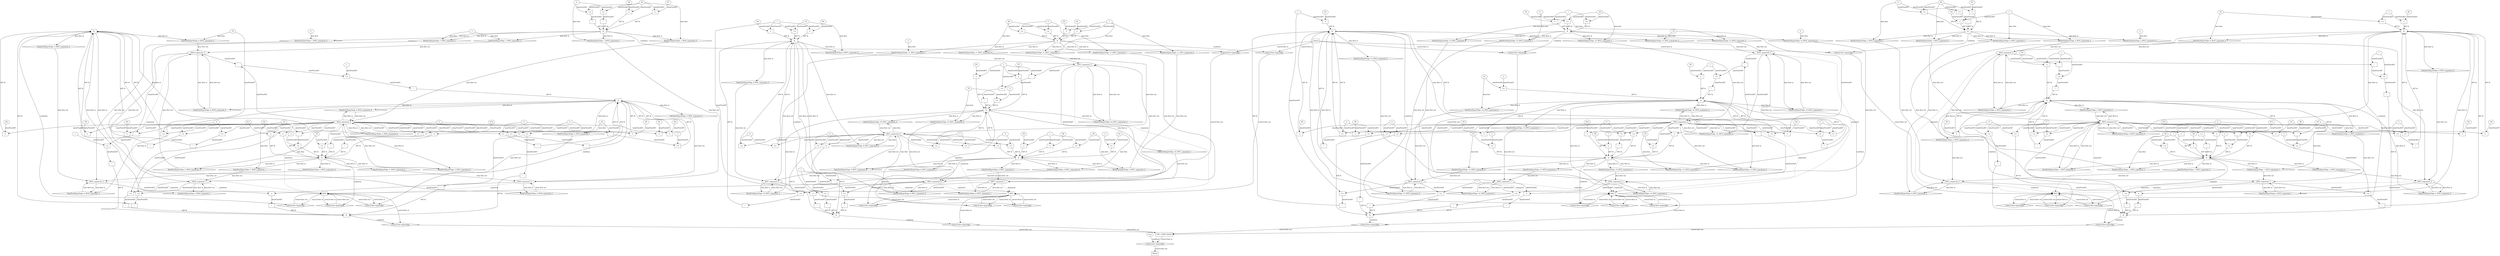 digraph dag {
"CHC_COMP_FALSE" [label="CHC_COMP_FALSE" nodeName="CHC_COMP_FALSE" class=cfn  shape="rect"];
"INV1" [label="INV1" nodeName="INV1" class=cfn  shape="rect"];
"INV2" [label="INV2" nodeName="INV2" class=cfn  shape="rect"];
"INV3" [label="INV3" nodeName="INV3" class=cfn  shape="rect"];
"INV4" [label="INV4" nodeName="INV4" class=cfn  shape="rect"];
FALSE [label="FALSE" nodeName=FALSE class=cfn  shape="rect"];
Initial [label="Initial" nodeName=Initial class=cfn  shape="rect"];
ControlFowHyperEdge_0 [label="Control flow hyperedge" nodeName=ControlFowHyperEdge_0 class=controlFlowHyperEdge shape="diamond"];
"INV3" -> ControlFowHyperEdge_0 [label="control flow in"]
ControlFowHyperEdge_0 -> "INV3" [label="control flow out"]
ControlFowHyperEdge_1 [label="Control flow hyperedge" nodeName=ControlFowHyperEdge_1 class=controlFlowHyperEdge shape="diamond"];
"INV3" -> ControlFowHyperEdge_1 [label="control flow in"]
ControlFowHyperEdge_1 -> "INV3" [label="control flow out"]
ControlFowHyperEdge_2 [label="Control flow hyperedge" nodeName=ControlFowHyperEdge_2 class=controlFlowHyperEdge shape="diamond"];
"INV3" -> ControlFowHyperEdge_2 [label="control flow in"]
ControlFowHyperEdge_2 -> "INV3" [label="control flow out"]
ControlFowHyperEdge_3 [label="Control flow hyperedge" nodeName=ControlFowHyperEdge_3 class=controlFlowHyperEdge shape="diamond"];
"Initial" -> ControlFowHyperEdge_3 [label="control flow in"]
ControlFowHyperEdge_3 -> "INV3" [label="control flow out"]
ControlFowHyperEdge_4 [label="Control flow hyperedge" nodeName=ControlFowHyperEdge_4 class=controlFlowHyperEdge shape="diamond"];
"INV4" -> ControlFowHyperEdge_4 [label="control flow in"]
ControlFowHyperEdge_4 -> "INV4" [label="control flow out"]
ControlFowHyperEdge_5 [label="Control flow hyperedge" nodeName=ControlFowHyperEdge_5 class=controlFlowHyperEdge shape="diamond"];
"INV4" -> ControlFowHyperEdge_5 [label="control flow in"]
ControlFowHyperEdge_5 -> "INV4" [label="control flow out"]
ControlFowHyperEdge_6 [label="Control flow hyperedge" nodeName=ControlFowHyperEdge_6 class=controlFlowHyperEdge shape="diamond"];
"INV4" -> ControlFowHyperEdge_6 [label="control flow in"]
ControlFowHyperEdge_6 -> "INV4" [label="control flow out"]
ControlFowHyperEdge_7 [label="Control flow hyperedge" nodeName=ControlFowHyperEdge_7 class=controlFlowHyperEdge shape="diamond"];
"Initial" -> ControlFowHyperEdge_7 [label="control flow in"]
ControlFowHyperEdge_7 -> "INV4" [label="control flow out"]
ControlFowHyperEdge_8 [label="Control flow hyperedge" nodeName=ControlFowHyperEdge_8 class=controlFlowHyperEdge shape="diamond"];
"INV1" -> ControlFowHyperEdge_8 [label="control flow in"]
ControlFowHyperEdge_8 -> "INV1" [label="control flow out"]
ControlFowHyperEdge_9 [label="Control flow hyperedge" nodeName=ControlFowHyperEdge_9 class=controlFlowHyperEdge shape="diamond"];
"INV1" -> ControlFowHyperEdge_9 [label="control flow in"]
ControlFowHyperEdge_9 -> "INV1" [label="control flow out"]
ControlFowHyperEdge_10 [label="Control flow hyperedge" nodeName=ControlFowHyperEdge_10 class=controlFlowHyperEdge shape="diamond"];
"INV1" -> ControlFowHyperEdge_10 [label="control flow in"]
ControlFowHyperEdge_10 -> "INV1" [label="control flow out"]
ControlFowHyperEdge_11 [label="Control flow hyperedge" nodeName=ControlFowHyperEdge_11 class=controlFlowHyperEdge shape="diamond"];
"Initial" -> ControlFowHyperEdge_11 [label="control flow in"]
ControlFowHyperEdge_11 -> "INV1" [label="control flow out"]
ControlFowHyperEdge_12 [label="Control flow hyperedge" nodeName=ControlFowHyperEdge_12 class=controlFlowHyperEdge shape="diamond"];
"INV2" -> ControlFowHyperEdge_12 [label="control flow in"]
ControlFowHyperEdge_12 -> "INV2" [label="control flow out"]
ControlFowHyperEdge_13 [label="Control flow hyperedge" nodeName=ControlFowHyperEdge_13 class=controlFlowHyperEdge shape="diamond"];
"INV2" -> ControlFowHyperEdge_13 [label="control flow in"]
ControlFowHyperEdge_13 -> "INV2" [label="control flow out"]
ControlFowHyperEdge_14 [label="Control flow hyperedge" nodeName=ControlFowHyperEdge_14 class=controlFlowHyperEdge shape="diamond"];
"INV2" -> ControlFowHyperEdge_14 [label="control flow in"]
ControlFowHyperEdge_14 -> "INV2" [label="control flow out"]
ControlFowHyperEdge_15 [label="Control flow hyperedge" nodeName=ControlFowHyperEdge_15 class=controlFlowHyperEdge shape="diamond"];
"Initial" -> ControlFowHyperEdge_15 [label="control flow in"]
ControlFowHyperEdge_15 -> "INV2" [label="control flow out"]
ControlFowHyperEdge_16 [label="Control flow hyperedge" nodeName=ControlFowHyperEdge_16 class=controlFlowHyperEdge shape="diamond"];
"INV3" -> ControlFowHyperEdge_16 [label="control flow in"]
ControlFowHyperEdge_16 -> "CHC_COMP_FALSE" [label="control flow out"]
ControlFowHyperEdge_17 [label="Control flow hyperedge" nodeName=ControlFowHyperEdge_17 class=controlFlowHyperEdge shape="diamond"];
"INV4" -> ControlFowHyperEdge_17 [label="control flow in"]
ControlFowHyperEdge_17 -> "CHC_COMP_FALSE" [label="control flow out"]
ControlFowHyperEdge_18 [label="Control flow hyperedge" nodeName=ControlFowHyperEdge_18 class=controlFlowHyperEdge shape="diamond"];
"INV1" -> ControlFowHyperEdge_18 [label="control flow in"]
ControlFowHyperEdge_18 -> "CHC_COMP_FALSE" [label="control flow out"]
ControlFowHyperEdge_19 [label="Control flow hyperedge" nodeName=ControlFowHyperEdge_19 class=controlFlowHyperEdge shape="diamond"];
"INV2" -> ControlFowHyperEdge_19 [label="control flow in"]
ControlFowHyperEdge_19 -> "CHC_COMP_FALSE" [label="control flow out"]
ControlFowHyperEdge_20 [label="Control flow hyperedge" nodeName=ControlFowHyperEdge_20 class=controlFlowHyperEdge shape="diamond"];
"CHC_COMP_FALSE" -> ControlFowHyperEdge_20 [label="control flow in"]
ControlFowHyperEdge_20 -> "FALSE" [label="control flow out"]
"INV3_argument_0" [label="INV3_argument_0" nodeName=argument0 class=argument  head="INV3" shape="oval"];
"INV3_argument_0" -> "INV3"[label="argument" style="dashed"]
"INV3_argument_1" [label="INV3_argument_1" nodeName=argument1 class=argument  head="INV3" shape="oval"];
"INV3_argument_1" -> "INV3"[label="argument" style="dashed"]
"INV3_argument_2" [label="INV3_argument_2" nodeName=argument2 class=argument  head="INV3" shape="oval"];
"INV3_argument_2" -> "INV3"[label="argument" style="dashed"]
"INV3_argument_3" [label="INV3_argument_3" nodeName=argument3 class=argument  head="INV3" shape="oval"];
"INV3_argument_3" -> "INV3"[label="argument" style="dashed"]
"INV3_argument_4" [label="INV3_argument_4" nodeName=argument4 class=argument  head="INV3" shape="oval"];
"INV3_argument_4" -> "INV3"[label="argument" style="dashed"]
"INV4_argument_0" [label="INV4_argument_0" nodeName=argument0 class=argument  head="INV4" shape="oval"];
"INV4_argument_0" -> "INV4"[label="argument" style="dashed"]
"INV4_argument_1" [label="INV4_argument_1" nodeName=argument1 class=argument  head="INV4" shape="oval"];
"INV4_argument_1" -> "INV4"[label="argument" style="dashed"]
"INV4_argument_2" [label="INV4_argument_2" nodeName=argument2 class=argument  head="INV4" shape="oval"];
"INV4_argument_2" -> "INV4"[label="argument" style="dashed"]
"INV4_argument_3" [label="INV4_argument_3" nodeName=argument3 class=argument  head="INV4" shape="oval"];
"INV4_argument_3" -> "INV4"[label="argument" style="dashed"]
"INV4_argument_4" [label="INV4_argument_4" nodeName=argument4 class=argument  head="INV4" shape="oval"];
"INV4_argument_4" -> "INV4"[label="argument" style="dashed"]
"INV1_argument_0" [label="INV1_argument_0" nodeName=argument0 class=argument  head="INV1" shape="oval"];
"INV1_argument_0" -> "INV1"[label="argument" style="dashed"]
"INV1_argument_1" [label="INV1_argument_1" nodeName=argument1 class=argument  head="INV1" shape="oval"];
"INV1_argument_1" -> "INV1"[label="argument" style="dashed"]
"INV1_argument_2" [label="INV1_argument_2" nodeName=argument2 class=argument  head="INV1" shape="oval"];
"INV1_argument_2" -> "INV1"[label="argument" style="dashed"]
"INV1_argument_3" [label="INV1_argument_3" nodeName=argument3 class=argument  head="INV1" shape="oval"];
"INV1_argument_3" -> "INV1"[label="argument" style="dashed"]
"INV1_argument_4" [label="INV1_argument_4" nodeName=argument4 class=argument  head="INV1" shape="oval"];
"INV1_argument_4" -> "INV1"[label="argument" style="dashed"]
"INV2_argument_0" [label="INV2_argument_0" nodeName=argument0 class=argument  head="INV2" shape="oval"];
"INV2_argument_0" -> "INV2"[label="argument" style="dashed"]
"INV2_argument_1" [label="INV2_argument_1" nodeName=argument1 class=argument  head="INV2" shape="oval"];
"INV2_argument_1" -> "INV2"[label="argument" style="dashed"]
"INV2_argument_2" [label="INV2_argument_2" nodeName=argument2 class=argument  head="INV2" shape="oval"];
"INV2_argument_2" -> "INV2"[label="argument" style="dashed"]
"INV2_argument_3" [label="INV2_argument_3" nodeName=argument3 class=argument  head="INV2" shape="oval"];
"INV2_argument_3" -> "INV2"[label="argument" style="dashed"]
"INV2_argument_4" [label="INV2_argument_4" nodeName=argument4 class=argument  head="INV2" shape="oval"];
"INV2_argument_4" -> "INV2"[label="argument" style="dashed"]

"xxxINV3___INV3_0xxx_and" [label="&" nodeName="xxxINV3___INV3_0xxx_and" class=Operator shape="rect"];
"xxxINV3___INV3_0xxxguard2_node_0" [label=">=" nodeName="xxxINV3___INV3_0xxxguard2_node_0" class=Operator  shape="rect"];
"xxxINV3___INV3_0xxxguard1_node_2" -> "xxxINV3___INV3_0xxxguard2_node_0"[label="dataFlowAST"]
"xxxINV3___INV3_0xxxdataFlow_0_node_0" -> "xxxINV3___INV3_0xxxguard2_node_0"[label="dataFlowAST"]

"xxxINV3___INV3_0xxxguard2_node_0" -> "xxxINV3___INV3_0xxx_and" [label="AST &"];
"xxxINV3___INV3_0xxxguard1_node_0" [label="=" nodeName="xxxINV3___INV3_0xxxguard1_node_0" class=Operator  shape="rect"];
"xxxINV3___INV3_0xxxguard1_node_1" [label="P6" nodeName="xxxINV3___INV3_0xxxguard1_node_1" class=Constant ];
"xxxINV3___INV3_0xxxguard1_node_2" [label="1" nodeName="xxxINV3___INV3_0xxxguard1_node_2" class=Literal ];
"xxxINV3___INV3_0xxxguard1_node_1" -> "xxxINV3___INV3_0xxxguard1_node_0"[label="dataFlowAST"]
"xxxINV3___INV3_0xxxguard1_node_2" -> "xxxINV3___INV3_0xxxguard1_node_0"[label="dataFlowAST"]

"xxxINV3___INV3_0xxxguard1_node_0" -> "xxxINV3___INV3_0xxx_and" [label="AST &"];
"xxxINV3___INV3_0xxxguard5_node_0" [label="=" nodeName="xxxINV3___INV3_0xxxguard5_node_0" class=Operator  shape="rect"];
"xxxINV3___INV3_0xxxguard5_node_1" [label="P9" nodeName="xxxINV3___INV3_0xxxguard5_node_1" class=Constant ];
"xxxINV3___INV3_0xxxguard5_node_1" -> "xxxINV3___INV3_0xxxguard5_node_0"[label="dataFlowAST"]
"INV3_argument_0" -> "xxxINV3___INV3_0xxxguard5_node_0"[label="dataFlowAST"]

"xxxINV3___INV3_0xxxguard5_node_0" -> "xxxINV3___INV3_0xxx_and" [label="AST &"];
"xxxINV3___INV3_0xxxguard6_node_0" [label="!" nodeName="xxxINV3___INV3_0xxxguard6_node_0" class=Operator shape="rect"];
"xxxINV3___INV3_0xxxguard6_node_1" [label=">=" nodeName="xxxINV3___INV3_0xxxguard6_node_1" class=Operator  shape="rect"];
"xxxINV3___INV3_0xxxguard6_node_1" -> "xxxINV3___INV3_0xxxguard6_node_0"[label="dataFlowAST"]
"INV3_argument_0" -> "xxxINV3___INV3_0xxxguard6_node_1"[label="dataFlowAST"]
"INV3_argument_1" -> "xxxINV3___INV3_0xxxguard6_node_1"[label="dataFlowAST"]

"xxxINV3___INV3_0xxxguard6_node_0" -> "xxxINV3___INV3_0xxx_and" [label="AST &"];
"xxxINV3___INV3_0xxxguard_0_node_0" [label="=" nodeName="xxxINV3___INV3_0xxxguard_0_node_0" class=Operator  shape="rect"];
"xxxINV3___INV3_0xxxguard_0_node_1" [label="P8" nodeName="xxxINV3___INV3_0xxxguard_0_node_1" class=Constant ];
"xxxINV3___INV3_0xxxguard_0_node_1" -> "xxxINV3___INV3_0xxxguard_0_node_0"[label="dataFlowAST"]
"INV3_argument_0" -> "xxxINV3___INV3_0xxxguard_0_node_0"[label="dataFlowAST"]

"xxxINV3___INV3_0xxxguard_0_node_0" -> "xxxINV3___INV3_0xxx_and" [label="AST &"];
"xxxINV3___INV3_0xxxguard4_node_0" [label=">=" nodeName="xxxINV3___INV3_0xxxguard4_node_0" class=Operator  shape="rect"];
"xxxINV3___INV3_0xxxguard3_node_2" -> "xxxINV3___INV3_0xxxguard4_node_0"[label="dataFlowAST"]
"INV3_argument_0" -> "xxxINV3___INV3_0xxxguard4_node_0"[label="dataFlowAST"]

"xxxINV3___INV3_0xxxguard4_node_0" -> "xxxINV3___INV3_0xxx_and" [label="AST &"];
"xxxINV3___INV3_0xxxguard3_node_0" [label="!" nodeName="xxxINV3___INV3_0xxxguard3_node_0" class=Operator shape="rect"];
"xxxINV3___INV3_0xxxguard3_node_1" [label=">=" nodeName="xxxINV3___INV3_0xxxguard3_node_1" class=Operator  shape="rect"];
"xxxINV3___INV3_0xxxguard3_node_2" [label="0" nodeName="xxxINV3___INV3_0xxxguard3_node_2" class=Literal ];
"xxxINV3___INV3_0xxxguard3_node_1" -> "xxxINV3___INV3_0xxxguard3_node_0"[label="dataFlowAST"]
"xxxINV3___INV3_0xxxguard3_node_2" -> "xxxINV3___INV3_0xxxguard3_node_1"[label="dataFlowAST"]
"INV3_argument_0" -> "xxxINV3___INV3_0xxxguard3_node_1"[label="dataFlowAST"]

"xxxINV3___INV3_0xxxguard3_node_0" -> "xxxINV3___INV3_0xxx_and" [label="AST &"];
"xxxINV3___INV3_0xxx_and" -> "ControlFowHyperEdge_0" [label="condition"];
"xxxINV3___INV3_0xxxdataFlow_0_node_0" [label="_P1" nodeName="xxxINV3___INV3_0xxxdataFlow_0_node_0" class=Constant ];

"xxxINV3___INV3_0xxxdataFlow_0_node_0" -> "DataFowHyperEdge_0_INV3_argument_3" [label="data flow"];
"xxxINV3___INV3_1xxx_and" [label="&" nodeName="xxxINV3___INV3_1xxx_and" class=Operator shape="rect"];
"xxxINV3___INV3_1xxxguard3_node_0" [label="!" nodeName="xxxINV3___INV3_1xxxguard3_node_0" class=Operator shape="rect"];
"xxxINV3___INV3_1xxxguard3_node_1" [label=">=" nodeName="xxxINV3___INV3_1xxxguard3_node_1" class=Operator  shape="rect"];
"xxxINV3___INV3_1xxxguard3_node_2" [label="0" nodeName="xxxINV3___INV3_1xxxguard3_node_2" class=Literal ];
"xxxINV3___INV3_1xxxguard3_node_1" -> "xxxINV3___INV3_1xxxguard3_node_0"[label="dataFlowAST"]
"xxxINV3___INV3_1xxxguard3_node_2" -> "xxxINV3___INV3_1xxxguard3_node_1"[label="dataFlowAST"]
"INV3_argument_0" -> "xxxINV3___INV3_1xxxguard3_node_1"[label="dataFlowAST"]

"xxxINV3___INV3_1xxxguard3_node_0" -> "xxxINV3___INV3_1xxx_and" [label="AST &"];
"xxxINV3___INV3_1xxxguard4_node_0" [label=">=" nodeName="xxxINV3___INV3_1xxxguard4_node_0" class=Operator  shape="rect"];
"xxxINV3___INV3_1xxxguard3_node_2" -> "xxxINV3___INV3_1xxxguard4_node_0"[label="dataFlowAST"]
"INV3_argument_0" -> "xxxINV3___INV3_1xxxguard4_node_0"[label="dataFlowAST"]

"xxxINV3___INV3_1xxxguard4_node_0" -> "xxxINV3___INV3_1xxx_and" [label="AST &"];
"xxxINV3___INV3_1xxxguard6_node_0" [label=">=" nodeName="xxxINV3___INV3_1xxxguard6_node_0" class=Operator  shape="rect"];
"xxxINV3___INV3_1xxxguard6_node_1" [label="-" nodeName="xxxINV3___INV3_1xxxguard6_node_1" class= Operator shape="rect"];
"xxxINV3___INV3_1xxxguard6_node_4" [label="-1" nodeName="xxxINV3___INV3_1xxxguard6_node_4" class=Literal ];
"xxxINV3___INV3_1xxxguard6_node_1" -> "xxxINV3___INV3_1xxxguard6_node_0"[label="dataFlowAST"]
"xxxINV3___INV3_1xxxguard6_node_4" -> "xxxINV3___INV3_1xxxguard6_node_0"[label="dataFlowAST"]
"INV3_argument_0" -> "xxxINV3___INV3_1xxxguard6_node_1"[label="dataFlowAST"]
"xxxINV3___INV3_1xxxdataFlow_0_node_0" -> "xxxINV3___INV3_1xxxguard6_node_1"[label="dataFlowAST"]

"xxxINV3___INV3_1xxxguard6_node_0" -> "xxxINV3___INV3_1xxx_and" [label="AST &"];
"xxxINV3___INV3_1xxxguard1_node_0" [label="=" nodeName="xxxINV3___INV3_1xxxguard1_node_0" class=Operator  shape="rect"];
"xxxINV3___INV3_1xxxguard1_node_1" [label="P9" nodeName="xxxINV3___INV3_1xxxguard1_node_1" class=Constant ];
"xxxINV3___INV3_1xxxguard1_node_2" [label="1" nodeName="xxxINV3___INV3_1xxxguard1_node_2" class=Literal ];
"xxxINV3___INV3_1xxxguard1_node_1" -> "xxxINV3___INV3_1xxxguard1_node_0"[label="dataFlowAST"]
"xxxINV3___INV3_1xxxguard1_node_2" -> "xxxINV3___INV3_1xxxguard1_node_0"[label="dataFlowAST"]

"xxxINV3___INV3_1xxxguard1_node_0" -> "xxxINV3___INV3_1xxx_and" [label="AST &"];
"xxxINV3___INV3_1xxxguard_0_node_0" [label="=" nodeName="xxxINV3___INV3_1xxxguard_0_node_0" class=Operator  shape="rect"];
"xxxINV3___INV3_1xxxguard_0_node_1" [label="P10" nodeName="xxxINV3___INV3_1xxxguard_0_node_1" class=Constant ];
"xxxINV3___INV3_1xxxguard_0_node_1" -> "xxxINV3___INV3_1xxxguard_0_node_0"[label="dataFlowAST"]
"INV3_argument_0" -> "xxxINV3___INV3_1xxxguard_0_node_0"[label="dataFlowAST"]

"xxxINV3___INV3_1xxxguard_0_node_0" -> "xxxINV3___INV3_1xxx_and" [label="AST &"];
"xxxINV3___INV3_1xxxguard2_node_0" [label=">=" nodeName="xxxINV3___INV3_1xxxguard2_node_0" class=Operator  shape="rect"];
"xxxINV3___INV3_1xxxguard1_node_2" -> "xxxINV3___INV3_1xxxguard2_node_0"[label="dataFlowAST"]
"xxxINV3___INV3_1xxxdataFlow1_node_0" -> "xxxINV3___INV3_1xxxguard2_node_0"[label="dataFlowAST"]

"xxxINV3___INV3_1xxxguard2_node_0" -> "xxxINV3___INV3_1xxx_and" [label="AST &"];
"xxxINV3___INV3_1xxxguard5_node_0" [label="=" nodeName="xxxINV3___INV3_1xxxguard5_node_0" class=Operator  shape="rect"];
"xxxINV3___INV3_1xxxguard5_node_1" [label="P11" nodeName="xxxINV3___INV3_1xxxguard5_node_1" class=Constant ];
"xxxINV3___INV3_1xxxguard5_node_1" -> "xxxINV3___INV3_1xxxguard5_node_0"[label="dataFlowAST"]
"INV3_argument_0" -> "xxxINV3___INV3_1xxxguard5_node_0"[label="dataFlowAST"]

"xxxINV3___INV3_1xxxguard5_node_0" -> "xxxINV3___INV3_1xxx_and" [label="AST &"];
"xxxINV3___INV3_1xxx_and" -> "ControlFowHyperEdge_1" [label="condition"];
"xxxINV3___INV3_1xxxdataFlow_0_node_0" [label="_P1" nodeName="xxxINV3___INV3_1xxxdataFlow_0_node_0" class=Constant ];

"xxxINV3___INV3_1xxxdataFlow_0_node_0" -> "DataFowHyperEdge_1_INV3_argument_1" [label="data flow"];
"xxxINV3___INV3_1xxxdataFlow1_node_0" [label="_P5" nodeName="xxxINV3___INV3_1xxxdataFlow1_node_0" class=Constant ];

"xxxINV3___INV3_1xxxdataFlow1_node_0" -> "DataFowHyperEdge_1_INV3_argument_3" [label="data flow"];
"xxxINV3___INV3_2xxx_and" [label="&" nodeName="xxxINV3___INV3_2xxx_and" class=Operator shape="rect"];
"xxxINV3___INV3_2xxxguard4_node_0" [label=">=" nodeName="xxxINV3___INV3_2xxxguard4_node_0" class=Operator  shape="rect"];
"xxxINV3___INV3_2xxxguard4_node_1" [label="-" nodeName="xxxINV3___INV3_2xxxguard4_node_1" class= Operator shape="rect"];
"xxxINV3___INV3_2xxxguard4_node_4" [label="-1" nodeName="xxxINV3___INV3_2xxxguard4_node_4" class=Literal ];
"xxxINV3___INV3_2xxxguard4_node_1" -> "xxxINV3___INV3_2xxxguard4_node_0"[label="dataFlowAST"]
"xxxINV3___INV3_2xxxguard4_node_4" -> "xxxINV3___INV3_2xxxguard4_node_0"[label="dataFlowAST"]
"INV3_argument_0" -> "xxxINV3___INV3_2xxxguard4_node_1"[label="dataFlowAST"]
"xxxINV3___INV3_2xxxdataFlow_0_node_0" -> "xxxINV3___INV3_2xxxguard4_node_1"[label="dataFlowAST"]

"xxxINV3___INV3_2xxxguard4_node_0" -> "xxxINV3___INV3_2xxx_and" [label="AST &"];
"xxxINV3___INV3_2xxxguard5_node_0" [label="=" nodeName="xxxINV3___INV3_2xxxguard5_node_0" class=Operator  shape="rect"];
"xxxINV3___INV3_2xxxguard5_node_1" [label="P9" nodeName="xxxINV3___INV3_2xxxguard5_node_1" class=Constant ];
"xxxINV3___INV3_2xxxguard5_node_1" -> "xxxINV3___INV3_2xxxguard5_node_0"[label="dataFlowAST"]
"INV3_argument_0" -> "xxxINV3___INV3_2xxxguard5_node_0"[label="dataFlowAST"]

"xxxINV3___INV3_2xxxguard5_node_0" -> "xxxINV3___INV3_2xxx_and" [label="AST &"];
"xxxINV3___INV3_2xxxguard1_node_0" [label="=" nodeName="xxxINV3___INV3_2xxxguard1_node_0" class=Operator  shape="rect"];
"xxxINV3___INV3_2xxxguard1_node_1" [label="P5" nodeName="xxxINV3___INV3_2xxxguard1_node_1" class=Constant ];
"xxxINV3___INV3_2xxxguard1_node_2" [label="1" nodeName="xxxINV3___INV3_2xxxguard1_node_2" class=Literal ];
"xxxINV3___INV3_2xxxguard1_node_1" -> "xxxINV3___INV3_2xxxguard1_node_0"[label="dataFlowAST"]
"xxxINV3___INV3_2xxxguard1_node_2" -> "xxxINV3___INV3_2xxxguard1_node_0"[label="dataFlowAST"]

"xxxINV3___INV3_2xxxguard1_node_0" -> "xxxINV3___INV3_2xxx_and" [label="AST &"];
"xxxINV3___INV3_2xxxguard3_node_0" [label="!" nodeName="xxxINV3___INV3_2xxxguard3_node_0" class=Operator shape="rect"];
"xxxINV3___INV3_2xxxguard3_node_1" [label=">=" nodeName="xxxINV3___INV3_2xxxguard3_node_1" class=Operator  shape="rect"];
"xxxINV3___INV3_2xxxguard3_node_2" [label="-" nodeName="xxxINV3___INV3_2xxxguard3_node_2" class= Operator shape="rect"];
"xxxINV3___INV3_2xxxguard3_node_1" -> "xxxINV3___INV3_2xxxguard3_node_0"[label="dataFlowAST"]
"xxxINV3___INV3_2xxxguard3_node_2" -> "xxxINV3___INV3_2xxxguard3_node_1"[label="dataFlowAST"]
"xxxINV3___INV3_2xxxguard1_node_2" -> "xxxINV3___INV3_2xxxguard3_node_1"[label="dataFlowAST"]
"xxxINV3___INV3_2xxxguard1_node_2" -> "xxxINV3___INV3_2xxxguard3_node_2"[label="dataFlowAST"]
"INV3_argument_3" -> "xxxINV3___INV3_2xxxguard3_node_2"[label="dataFlowAST"]

"xxxINV3___INV3_2xxxguard3_node_0" -> "xxxINV3___INV3_2xxx_and" [label="AST &"];
"xxxINV3___INV3_2xxxguard2_node_0" [label="!" nodeName="xxxINV3___INV3_2xxxguard2_node_0" class=Operator shape="rect"];
"xxxINV3___INV3_2xxxguard2_node_1" [label=">=" nodeName="xxxINV3___INV3_2xxxguard2_node_1" class=Operator  shape="rect"];
"xxxINV3___INV3_2xxxguard2_node_2" [label="0" nodeName="xxxINV3___INV3_2xxxguard2_node_2" class=Literal ];
"xxxINV3___INV3_2xxxguard2_node_1" -> "xxxINV3___INV3_2xxxguard2_node_0"[label="dataFlowAST"]
"xxxINV3___INV3_2xxxguard2_node_2" -> "xxxINV3___INV3_2xxxguard2_node_1"[label="dataFlowAST"]
"INV3_argument_0" -> "xxxINV3___INV3_2xxxguard2_node_1"[label="dataFlowAST"]

"xxxINV3___INV3_2xxxguard2_node_0" -> "xxxINV3___INV3_2xxx_and" [label="AST &"];
"xxxINV3___INV3_2xxxguard6_node_0" [label=">=" nodeName="xxxINV3___INV3_2xxxguard6_node_0" class=Operator  shape="rect"];
"xxxINV3___INV3_2xxxguard2_node_2" -> "xxxINV3___INV3_2xxxguard6_node_0"[label="dataFlowAST"]
"INV3_argument_0" -> "xxxINV3___INV3_2xxxguard6_node_0"[label="dataFlowAST"]

"xxxINV3___INV3_2xxxguard6_node_0" -> "xxxINV3___INV3_2xxx_and" [label="AST &"];
"xxxINV3___INV3_2xxxguard_0_node_0" [label="=" nodeName="xxxINV3___INV3_2xxxguard_0_node_0" class=Operator  shape="rect"];
"xxxINV3___INV3_2xxxguard_0_node_1" [label="P8" nodeName="xxxINV3___INV3_2xxxguard_0_node_1" class=Constant ];
"xxxINV3___INV3_2xxxguard_0_node_1" -> "xxxINV3___INV3_2xxxguard_0_node_0"[label="dataFlowAST"]
"INV3_argument_0" -> "xxxINV3___INV3_2xxxguard_0_node_0"[label="dataFlowAST"]

"xxxINV3___INV3_2xxxguard_0_node_0" -> "xxxINV3___INV3_2xxx_and" [label="AST &"];
"xxxINV3___INV3_2xxx_and" -> "ControlFowHyperEdge_2" [label="condition"];
"xxxINV3___INV3_2xxxdataFlow_0_node_0" [label="_P1" nodeName="xxxINV3___INV3_2xxxdataFlow_0_node_0" class=Constant ];

"xxxINV3___INV3_2xxxdataFlow_0_node_0" -> "DataFowHyperEdge_2_INV3_argument_1" [label="data flow"];
"xxxINV3___Initial_3xxx_and" [label="&" nodeName="xxxINV3___Initial_3xxx_and" class=Operator shape="rect"];
"xxxINV3___Initial_3xxxguard_0_node_0" [label=">=" nodeName="xxxINV3___Initial_3xxxguard_0_node_0" class=Operator  shape="rect"];
"xxxINV3___Initial_3xxxdataFlow3_node_0" -> "xxxINV3___Initial_3xxxguard_0_node_0"[label="dataFlowAST"]
"xxxINV3___Initial_3xxxdataFlow1_node_0" -> "xxxINV3___Initial_3xxxguard_0_node_0"[label="dataFlowAST"]

"xxxINV3___Initial_3xxxguard_0_node_0" -> "xxxINV3___Initial_3xxx_and" [label="AST &"];
"xxxINV3___Initial_3xxxguard1_node_0" [label="!" nodeName="xxxINV3___Initial_3xxxguard1_node_0" class=Operator shape="rect"];
"xxxINV3___Initial_3xxxguard1_node_1" [label=">=" nodeName="xxxINV3___Initial_3xxxguard1_node_1" class=Operator  shape="rect"];
"xxxINV3___Initial_3xxxguard1_node_1" -> "xxxINV3___Initial_3xxxguard1_node_0"[label="dataFlowAST"]
"xxxINV3___Initial_3xxxdataFlow3_node_0" -> "xxxINV3___Initial_3xxxguard1_node_1"[label="dataFlowAST"]
"xxxINV3___Initial_3xxxdataFlow1_node_0" -> "xxxINV3___Initial_3xxxguard1_node_1"[label="dataFlowAST"]

"xxxINV3___Initial_3xxxguard1_node_0" -> "xxxINV3___Initial_3xxx_and" [label="AST &"];
"xxxINV3___Initial_3xxxguard2_node_0" [label="=" nodeName="xxxINV3___Initial_3xxxguard2_node_0" class=Operator  shape="rect"];
"xxxINV3___Initial_3xxxguard2_node_1" [label="P7" nodeName="xxxINV3___Initial_3xxxguard2_node_1" class=Constant ];
"xxxINV3___Initial_3xxxguard2_node_1" -> "xxxINV3___Initial_3xxxguard2_node_0"[label="dataFlowAST"]
"xxxINV3___Initial_3xxxdataFlow1_node_0" -> "xxxINV3___Initial_3xxxguard2_node_0"[label="dataFlowAST"]

"xxxINV3___Initial_3xxxguard2_node_0" -> "xxxINV3___Initial_3xxx_and" [label="AST &"];
"xxxINV3___Initial_3xxxguard3_node_0" [label="=" nodeName="xxxINV3___Initial_3xxxguard3_node_0" class=Operator  shape="rect"];
"xxxINV3___Initial_3xxxguard3_node_1" [label="P2" nodeName="xxxINV3___Initial_3xxxguard3_node_1" class=Constant ];
"xxxINV3___Initial_3xxxguard3_node_1" -> "xxxINV3___Initial_3xxxguard3_node_0"[label="dataFlowAST"]
"xxxINV3___Initial_3xxxdataFlow2_node_0" -> "xxxINV3___Initial_3xxxguard3_node_0"[label="dataFlowAST"]

"xxxINV3___Initial_3xxxguard3_node_0" -> "xxxINV3___Initial_3xxx_and" [label="AST &"];
"xxxINV3___Initial_3xxx_and" -> "ControlFowHyperEdge_3" [label="condition"];
"xxxINV3___Initial_3xxxdataFlow_0_node_0" [label="2" nodeName="xxxINV3___Initial_3xxxdataFlow_0_node_0" class=Literal ];

"xxxINV3___Initial_3xxxdataFlow_0_node_0" -> "DataFowHyperEdge_3_INV3_argument_4" [label="data flow"];
"xxxINV3___Initial_3xxxdataFlow1_node_0" [label="P5" nodeName="xxxINV3___Initial_3xxxdataFlow1_node_0" class=Constant ];

"xxxINV3___Initial_3xxxdataFlow1_node_0" -> "DataFowHyperEdge_3_INV3_argument_0" [label="data flow"];
"xxxINV3___Initial_3xxxdataFlow2_node_0" [label="1" nodeName="xxxINV3___Initial_3xxxdataFlow2_node_0" class=Literal ];

"xxxINV3___Initial_3xxxdataFlow2_node_0" -> "DataFowHyperEdge_3_INV3_argument_3" [label="data flow"];
"xxxINV3___Initial_3xxxdataFlow3_node_0" [label="0" nodeName="xxxINV3___Initial_3xxxdataFlow3_node_0" class=Literal ];

"xxxINV3___Initial_3xxxdataFlow3_node_0" -> "DataFowHyperEdge_3_INV3_argument_2" [label="data flow"];

"xxxINV3___Initial_3xxxdataFlow2_node_0" -> "DataFowHyperEdge_3_INV3_argument_1" [label="data flow"];
"xxxINV4___INV4_4xxx_and" [label="&" nodeName="xxxINV4___INV4_4xxx_and" class=Operator shape="rect"];
"xxxINV4___INV4_4xxxguard6_node_0" [label="!" nodeName="xxxINV4___INV4_4xxxguard6_node_0" class=Operator shape="rect"];
"xxxINV4___INV4_4xxxguard6_node_1" [label=">=" nodeName="xxxINV4___INV4_4xxxguard6_node_1" class=Operator  shape="rect"];
"xxxINV4___INV4_4xxxguard6_node_1" -> "xxxINV4___INV4_4xxxguard6_node_0"[label="dataFlowAST"]
"INV4_argument_0" -> "xxxINV4___INV4_4xxxguard6_node_1"[label="dataFlowAST"]
"INV4_argument_1" -> "xxxINV4___INV4_4xxxguard6_node_1"[label="dataFlowAST"]

"xxxINV4___INV4_4xxxguard6_node_0" -> "xxxINV4___INV4_4xxx_and" [label="AST &"];
"xxxINV4___INV4_4xxxguard4_node_0" [label="!" nodeName="xxxINV4___INV4_4xxxguard4_node_0" class=Operator shape="rect"];
"xxxINV4___INV4_4xxxguard4_node_1" [label=">=" nodeName="xxxINV4___INV4_4xxxguard4_node_1" class=Operator  shape="rect"];
"xxxINV4___INV4_4xxxguard4_node_1" -> "xxxINV4___INV4_4xxxguard4_node_0"[label="dataFlowAST"]
"xxxINV4___INV4_4xxxguard3_node_2" -> "xxxINV4___INV4_4xxxguard4_node_1"[label="dataFlowAST"]
"INV4_argument_0" -> "xxxINV4___INV4_4xxxguard4_node_1"[label="dataFlowAST"]

"xxxINV4___INV4_4xxxguard4_node_0" -> "xxxINV4___INV4_4xxx_and" [label="AST &"];
"xxxINV4___INV4_4xxxguard3_node_0" [label="!" nodeName="xxxINV4___INV4_4xxxguard3_node_0" class=Operator shape="rect"];
"xxxINV4___INV4_4xxxguard3_node_1" [label=">=" nodeName="xxxINV4___INV4_4xxxguard3_node_1" class=Operator  shape="rect"];
"xxxINV4___INV4_4xxxguard3_node_2" [label="0" nodeName="xxxINV4___INV4_4xxxguard3_node_2" class=Literal ];
"xxxINV4___INV4_4xxxguard3_node_1" -> "xxxINV4___INV4_4xxxguard3_node_0"[label="dataFlowAST"]
"xxxINV4___INV4_4xxxguard3_node_2" -> "xxxINV4___INV4_4xxxguard3_node_1"[label="dataFlowAST"]
"INV4_argument_0" -> "xxxINV4___INV4_4xxxguard3_node_1"[label="dataFlowAST"]

"xxxINV4___INV4_4xxxguard3_node_0" -> "xxxINV4___INV4_4xxx_and" [label="AST &"];
"xxxINV4___INV4_4xxxguard1_node_0" [label="=" nodeName="xxxINV4___INV4_4xxxguard1_node_0" class=Operator  shape="rect"];
"xxxINV4___INV4_4xxxguard1_node_1" [label="P6" nodeName="xxxINV4___INV4_4xxxguard1_node_1" class=Constant ];
"xxxINV4___INV4_4xxxguard1_node_1" -> "xxxINV4___INV4_4xxxguard1_node_0"[label="dataFlowAST"]
"INV4_argument_0" -> "xxxINV4___INV4_4xxxguard1_node_0"[label="dataFlowAST"]

"xxxINV4___INV4_4xxxguard1_node_0" -> "xxxINV4___INV4_4xxx_and" [label="AST &"];
"xxxINV4___INV4_4xxxguard_0_node_0" [label="=" nodeName="xxxINV4___INV4_4xxxguard_0_node_0" class=Operator  shape="rect"];
"xxxINV4___INV4_4xxxguard_0_node_1" [label="P8" nodeName="xxxINV4___INV4_4xxxguard_0_node_1" class=Constant ];
"xxxINV4___INV4_4xxxguard_0_node_1" -> "xxxINV4___INV4_4xxxguard_0_node_0"[label="dataFlowAST"]
"INV4_argument_0" -> "xxxINV4___INV4_4xxxguard_0_node_0"[label="dataFlowAST"]

"xxxINV4___INV4_4xxxguard_0_node_0" -> "xxxINV4___INV4_4xxx_and" [label="AST &"];
"xxxINV4___INV4_4xxxguard2_node_0" [label=">=" nodeName="xxxINV4___INV4_4xxxguard2_node_0" class=Operator  shape="rect"];
"INV4_argument_0" -> "xxxINV4___INV4_4xxxguard2_node_0"[label="dataFlowAST"]
"xxxINV4___INV4_4xxxdataFlow_0_node_0" -> "xxxINV4___INV4_4xxxguard2_node_0"[label="dataFlowAST"]

"xxxINV4___INV4_4xxxguard2_node_0" -> "xxxINV4___INV4_4xxx_and" [label="AST &"];
"xxxINV4___INV4_4xxxguard5_node_0" [label="=" nodeName="xxxINV4___INV4_4xxxguard5_node_0" class=Operator  shape="rect"];
"xxxINV4___INV4_4xxxguard5_node_1" [label="P9" nodeName="xxxINV4___INV4_4xxxguard5_node_1" class=Constant ];
"xxxINV4___INV4_4xxxguard5_node_1" -> "xxxINV4___INV4_4xxxguard5_node_0"[label="dataFlowAST"]
"INV4_argument_0" -> "xxxINV4___INV4_4xxxguard5_node_0"[label="dataFlowAST"]

"xxxINV4___INV4_4xxxguard5_node_0" -> "xxxINV4___INV4_4xxx_and" [label="AST &"];
"xxxINV4___INV4_4xxx_and" -> "ControlFowHyperEdge_4" [label="condition"];
"xxxINV4___INV4_4xxxdataFlow_0_node_0" [label="_P1" nodeName="xxxINV4___INV4_4xxxdataFlow_0_node_0" class=Constant ];

"xxxINV4___INV4_4xxxdataFlow_0_node_0" -> "DataFowHyperEdge_4_INV4_argument_3" [label="data flow"];
"xxxINV4___INV4_5xxx_and" [label="&" nodeName="xxxINV4___INV4_5xxx_and" class=Operator shape="rect"];
"xxxINV4___INV4_5xxxguard2_node_0" [label=">=" nodeName="xxxINV4___INV4_5xxxguard2_node_0" class=Operator  shape="rect"];
"INV4_argument_0" -> "xxxINV4___INV4_5xxxguard2_node_0"[label="dataFlowAST"]
"xxxINV4___INV4_5xxxdataFlow1_node_0" -> "xxxINV4___INV4_5xxxguard2_node_0"[label="dataFlowAST"]

"xxxINV4___INV4_5xxxguard2_node_0" -> "xxxINV4___INV4_5xxx_and" [label="AST &"];
"xxxINV4___INV4_5xxxguard3_node_0" [label="!" nodeName="xxxINV4___INV4_5xxxguard3_node_0" class=Operator shape="rect"];
"xxxINV4___INV4_5xxxguard3_node_1" [label=">=" nodeName="xxxINV4___INV4_5xxxguard3_node_1" class=Operator  shape="rect"];
"xxxINV4___INV4_5xxxguard3_node_2" [label="0" nodeName="xxxINV4___INV4_5xxxguard3_node_2" class=Literal ];
"xxxINV4___INV4_5xxxguard3_node_1" -> "xxxINV4___INV4_5xxxguard3_node_0"[label="dataFlowAST"]
"xxxINV4___INV4_5xxxguard3_node_2" -> "xxxINV4___INV4_5xxxguard3_node_1"[label="dataFlowAST"]
"INV4_argument_0" -> "xxxINV4___INV4_5xxxguard3_node_1"[label="dataFlowAST"]

"xxxINV4___INV4_5xxxguard3_node_0" -> "xxxINV4___INV4_5xxx_and" [label="AST &"];
"xxxINV4___INV4_5xxxguard4_node_0" [label="!" nodeName="xxxINV4___INV4_5xxxguard4_node_0" class=Operator shape="rect"];
"xxxINV4___INV4_5xxxguard4_node_1" [label=">=" nodeName="xxxINV4___INV4_5xxxguard4_node_1" class=Operator  shape="rect"];
"xxxINV4___INV4_5xxxguard4_node_1" -> "xxxINV4___INV4_5xxxguard4_node_0"[label="dataFlowAST"]
"xxxINV4___INV4_5xxxguard3_node_2" -> "xxxINV4___INV4_5xxxguard4_node_1"[label="dataFlowAST"]
"INV4_argument_0" -> "xxxINV4___INV4_5xxxguard4_node_1"[label="dataFlowAST"]

"xxxINV4___INV4_5xxxguard4_node_0" -> "xxxINV4___INV4_5xxx_and" [label="AST &"];
"xxxINV4___INV4_5xxxguard6_node_0" [label=">=" nodeName="xxxINV4___INV4_5xxxguard6_node_0" class=Operator  shape="rect"];
"xxxINV4___INV4_5xxxguard6_node_1" [label="-" nodeName="xxxINV4___INV4_5xxxguard6_node_1" class= Operator shape="rect"];
"xxxINV4___INV4_5xxxguard6_node_4" [label="-1" nodeName="xxxINV4___INV4_5xxxguard6_node_4" class=Literal ];
"xxxINV4___INV4_5xxxguard6_node_1" -> "xxxINV4___INV4_5xxxguard6_node_0"[label="dataFlowAST"]
"xxxINV4___INV4_5xxxguard6_node_4" -> "xxxINV4___INV4_5xxxguard6_node_0"[label="dataFlowAST"]
"INV4_argument_0" -> "xxxINV4___INV4_5xxxguard6_node_1"[label="dataFlowAST"]
"xxxINV4___INV4_5xxxdataFlow_0_node_0" -> "xxxINV4___INV4_5xxxguard6_node_1"[label="dataFlowAST"]

"xxxINV4___INV4_5xxxguard6_node_0" -> "xxxINV4___INV4_5xxx_and" [label="AST &"];
"xxxINV4___INV4_5xxxguard5_node_0" [label="=" nodeName="xxxINV4___INV4_5xxxguard5_node_0" class=Operator  shape="rect"];
"xxxINV4___INV4_5xxxguard5_node_1" [label="P11" nodeName="xxxINV4___INV4_5xxxguard5_node_1" class=Constant ];
"xxxINV4___INV4_5xxxguard5_node_1" -> "xxxINV4___INV4_5xxxguard5_node_0"[label="dataFlowAST"]
"INV4_argument_0" -> "xxxINV4___INV4_5xxxguard5_node_0"[label="dataFlowAST"]

"xxxINV4___INV4_5xxxguard5_node_0" -> "xxxINV4___INV4_5xxx_and" [label="AST &"];
"xxxINV4___INV4_5xxxguard1_node_0" [label="=" nodeName="xxxINV4___INV4_5xxxguard1_node_0" class=Operator  shape="rect"];
"xxxINV4___INV4_5xxxguard1_node_1" [label="P9" nodeName="xxxINV4___INV4_5xxxguard1_node_1" class=Constant ];
"xxxINV4___INV4_5xxxguard1_node_1" -> "xxxINV4___INV4_5xxxguard1_node_0"[label="dataFlowAST"]
"INV4_argument_0" -> "xxxINV4___INV4_5xxxguard1_node_0"[label="dataFlowAST"]

"xxxINV4___INV4_5xxxguard1_node_0" -> "xxxINV4___INV4_5xxx_and" [label="AST &"];
"xxxINV4___INV4_5xxxguard_0_node_0" [label="=" nodeName="xxxINV4___INV4_5xxxguard_0_node_0" class=Operator  shape="rect"];
"xxxINV4___INV4_5xxxguard_0_node_1" [label="P10" nodeName="xxxINV4___INV4_5xxxguard_0_node_1" class=Constant ];
"xxxINV4___INV4_5xxxguard_0_node_1" -> "xxxINV4___INV4_5xxxguard_0_node_0"[label="dataFlowAST"]
"INV4_argument_0" -> "xxxINV4___INV4_5xxxguard_0_node_0"[label="dataFlowAST"]

"xxxINV4___INV4_5xxxguard_0_node_0" -> "xxxINV4___INV4_5xxx_and" [label="AST &"];
"xxxINV4___INV4_5xxx_and" -> "ControlFowHyperEdge_5" [label="condition"];
"xxxINV4___INV4_5xxxdataFlow_0_node_0" [label="_P1" nodeName="xxxINV4___INV4_5xxxdataFlow_0_node_0" class=Constant ];

"xxxINV4___INV4_5xxxdataFlow_0_node_0" -> "DataFowHyperEdge_5_INV4_argument_1" [label="data flow"];
"xxxINV4___INV4_5xxxdataFlow1_node_0" [label="_P5" nodeName="xxxINV4___INV4_5xxxdataFlow1_node_0" class=Constant ];

"xxxINV4___INV4_5xxxdataFlow1_node_0" -> "DataFowHyperEdge_5_INV4_argument_3" [label="data flow"];
"xxxINV4___INV4_6xxx_and" [label="&" nodeName="xxxINV4___INV4_6xxx_and" class=Operator shape="rect"];
"xxxINV4___INV4_6xxxguard2_node_0" [label="!" nodeName="xxxINV4___INV4_6xxxguard2_node_0" class=Operator shape="rect"];
"xxxINV4___INV4_6xxxguard2_node_1" [label=">=" nodeName="xxxINV4___INV4_6xxxguard2_node_1" class=Operator  shape="rect"];
"xxxINV4___INV4_6xxxguard2_node_2" [label="0" nodeName="xxxINV4___INV4_6xxxguard2_node_2" class=Literal ];
"xxxINV4___INV4_6xxxguard2_node_1" -> "xxxINV4___INV4_6xxxguard2_node_0"[label="dataFlowAST"]
"xxxINV4___INV4_6xxxguard2_node_2" -> "xxxINV4___INV4_6xxxguard2_node_1"[label="dataFlowAST"]
"INV4_argument_0" -> "xxxINV4___INV4_6xxxguard2_node_1"[label="dataFlowAST"]

"xxxINV4___INV4_6xxxguard2_node_0" -> "xxxINV4___INV4_6xxx_and" [label="AST &"];
"xxxINV4___INV4_6xxxguard5_node_0" [label="=" nodeName="xxxINV4___INV4_6xxxguard5_node_0" class=Operator  shape="rect"];
"xxxINV4___INV4_6xxxguard5_node_1" [label="P9" nodeName="xxxINV4___INV4_6xxxguard5_node_1" class=Constant ];
"xxxINV4___INV4_6xxxguard5_node_1" -> "xxxINV4___INV4_6xxxguard5_node_0"[label="dataFlowAST"]
"INV4_argument_0" -> "xxxINV4___INV4_6xxxguard5_node_0"[label="dataFlowAST"]

"xxxINV4___INV4_6xxxguard5_node_0" -> "xxxINV4___INV4_6xxx_and" [label="AST &"];
"xxxINV4___INV4_6xxxguard1_node_0" [label="=" nodeName="xxxINV4___INV4_6xxxguard1_node_0" class=Operator  shape="rect"];
"xxxINV4___INV4_6xxxguard1_node_1" [label="P5" nodeName="xxxINV4___INV4_6xxxguard1_node_1" class=Constant ];
"xxxINV4___INV4_6xxxguard1_node_1" -> "xxxINV4___INV4_6xxxguard1_node_0"[label="dataFlowAST"]
"INV4_argument_0" -> "xxxINV4___INV4_6xxxguard1_node_0"[label="dataFlowAST"]

"xxxINV4___INV4_6xxxguard1_node_0" -> "xxxINV4___INV4_6xxx_and" [label="AST &"];
"xxxINV4___INV4_6xxxguard3_node_0" [label="!" nodeName="xxxINV4___INV4_6xxxguard3_node_0" class=Operator shape="rect"];
"xxxINV4___INV4_6xxxguard3_node_1" [label=">=" nodeName="xxxINV4___INV4_6xxxguard3_node_1" class=Operator  shape="rect"];
"xxxINV4___INV4_6xxxguard3_node_2" [label="-" nodeName="xxxINV4___INV4_6xxxguard3_node_2" class= Operator shape="rect"];
"xxxINV4___INV4_6xxxguard3_node_5" [label="1" nodeName="xxxINV4___INV4_6xxxguard3_node_5" class=Literal ];
"xxxINV4___INV4_6xxxguard3_node_1" -> "xxxINV4___INV4_6xxxguard3_node_0"[label="dataFlowAST"]
"xxxINV4___INV4_6xxxguard3_node_2" -> "xxxINV4___INV4_6xxxguard3_node_1"[label="dataFlowAST"]
"xxxINV4___INV4_6xxxguard3_node_5" -> "xxxINV4___INV4_6xxxguard3_node_1"[label="dataFlowAST"]
"INV4_argument_0" -> "xxxINV4___INV4_6xxxguard3_node_2"[label="dataFlowAST"]
"INV4_argument_3" -> "xxxINV4___INV4_6xxxguard3_node_2"[label="dataFlowAST"]

"xxxINV4___INV4_6xxxguard3_node_0" -> "xxxINV4___INV4_6xxx_and" [label="AST &"];
"xxxINV4___INV4_6xxxguard6_node_0" [label="!" nodeName="xxxINV4___INV4_6xxxguard6_node_0" class=Operator shape="rect"];
"xxxINV4___INV4_6xxxguard6_node_1" [label=">=" nodeName="xxxINV4___INV4_6xxxguard6_node_1" class=Operator  shape="rect"];
"xxxINV4___INV4_6xxxguard6_node_1" -> "xxxINV4___INV4_6xxxguard6_node_0"[label="dataFlowAST"]
"xxxINV4___INV4_6xxxguard2_node_2" -> "xxxINV4___INV4_6xxxguard6_node_1"[label="dataFlowAST"]
"INV4_argument_0" -> "xxxINV4___INV4_6xxxguard6_node_1"[label="dataFlowAST"]

"xxxINV4___INV4_6xxxguard6_node_0" -> "xxxINV4___INV4_6xxx_and" [label="AST &"];
"xxxINV4___INV4_6xxxguard4_node_0" [label=">=" nodeName="xxxINV4___INV4_6xxxguard4_node_0" class=Operator  shape="rect"];
"xxxINV4___INV4_6xxxguard4_node_1" [label="-" nodeName="xxxINV4___INV4_6xxxguard4_node_1" class= Operator shape="rect"];
"xxxINV4___INV4_6xxxguard4_node_4" [label="-1" nodeName="xxxINV4___INV4_6xxxguard4_node_4" class=Literal ];
"xxxINV4___INV4_6xxxguard4_node_1" -> "xxxINV4___INV4_6xxxguard4_node_0"[label="dataFlowAST"]
"xxxINV4___INV4_6xxxguard4_node_4" -> "xxxINV4___INV4_6xxxguard4_node_0"[label="dataFlowAST"]
"INV4_argument_0" -> "xxxINV4___INV4_6xxxguard4_node_1"[label="dataFlowAST"]
"xxxINV4___INV4_6xxxdataFlow_0_node_0" -> "xxxINV4___INV4_6xxxguard4_node_1"[label="dataFlowAST"]

"xxxINV4___INV4_6xxxguard4_node_0" -> "xxxINV4___INV4_6xxx_and" [label="AST &"];
"xxxINV4___INV4_6xxxguard_0_node_0" [label="=" nodeName="xxxINV4___INV4_6xxxguard_0_node_0" class=Operator  shape="rect"];
"xxxINV4___INV4_6xxxguard_0_node_1" [label="P8" nodeName="xxxINV4___INV4_6xxxguard_0_node_1" class=Constant ];
"xxxINV4___INV4_6xxxguard_0_node_1" -> "xxxINV4___INV4_6xxxguard_0_node_0"[label="dataFlowAST"]
"INV4_argument_0" -> "xxxINV4___INV4_6xxxguard_0_node_0"[label="dataFlowAST"]

"xxxINV4___INV4_6xxxguard_0_node_0" -> "xxxINV4___INV4_6xxx_and" [label="AST &"];
"xxxINV4___INV4_6xxx_and" -> "ControlFowHyperEdge_6" [label="condition"];
"xxxINV4___INV4_6xxxdataFlow_0_node_0" [label="_P1" nodeName="xxxINV4___INV4_6xxxdataFlow_0_node_0" class=Constant ];

"xxxINV4___INV4_6xxxdataFlow_0_node_0" -> "DataFowHyperEdge_6_INV4_argument_1" [label="data flow"];
"xxxINV4___Initial_7xxx_and" [label="&" nodeName="xxxINV4___Initial_7xxx_and" class=Operator shape="rect"];
"xxxINV4___Initial_7xxxguard_0_node_0" [label="!" nodeName="xxxINV4___Initial_7xxxguard_0_node_0" class=Operator shape="rect"];
"xxxINV4___Initial_7xxxguard_0_node_1" [label=">=" nodeName="xxxINV4___Initial_7xxxguard_0_node_1" class=Operator  shape="rect"];
"xxxINV4___Initial_7xxxguard_0_node_1" -> "xxxINV4___Initial_7xxxguard_0_node_0"[label="dataFlowAST"]
"xxxINV4___Initial_7xxxdataFlow3_node_0" -> "xxxINV4___Initial_7xxxguard_0_node_1"[label="dataFlowAST"]
"xxxINV4___Initial_7xxxdataFlow_0_node_0" -> "xxxINV4___Initial_7xxxguard_0_node_1"[label="dataFlowAST"]

"xxxINV4___Initial_7xxxguard_0_node_0" -> "xxxINV4___Initial_7xxx_and" [label="AST &"];
"xxxINV4___Initial_7xxxguard1_node_0" [label="!" nodeName="xxxINV4___Initial_7xxxguard1_node_0" class=Operator shape="rect"];
"xxxINV4___Initial_7xxxguard1_node_1" [label=">=" nodeName="xxxINV4___Initial_7xxxguard1_node_1" class=Operator  shape="rect"];
"xxxINV4___Initial_7xxxguard1_node_1" -> "xxxINV4___Initial_7xxxguard1_node_0"[label="dataFlowAST"]
"xxxINV4___Initial_7xxxdataFlow3_node_0" -> "xxxINV4___Initial_7xxxguard1_node_1"[label="dataFlowAST"]
"xxxINV4___Initial_7xxxdataFlow_0_node_0" -> "xxxINV4___Initial_7xxxguard1_node_1"[label="dataFlowAST"]

"xxxINV4___Initial_7xxxguard1_node_0" -> "xxxINV4___Initial_7xxx_and" [label="AST &"];
"xxxINV4___Initial_7xxxguard2_node_0" [label="=" nodeName="xxxINV4___Initial_7xxxguard2_node_0" class=Operator  shape="rect"];
"xxxINV4___Initial_7xxxguard2_node_1" [label="P7" nodeName="xxxINV4___Initial_7xxxguard2_node_1" class=Constant ];
"xxxINV4___Initial_7xxxguard2_node_1" -> "xxxINV4___Initial_7xxxguard2_node_0"[label="dataFlowAST"]
"xxxINV4___Initial_7xxxdataFlow_0_node_0" -> "xxxINV4___Initial_7xxxguard2_node_0"[label="dataFlowAST"]

"xxxINV4___Initial_7xxxguard2_node_0" -> "xxxINV4___Initial_7xxx_and" [label="AST &"];
"xxxINV4___Initial_7xxxguard3_node_0" [label="=" nodeName="xxxINV4___Initial_7xxxguard3_node_0" class=Operator  shape="rect"];
"xxxINV4___Initial_7xxxguard3_node_1" [label="P6" nodeName="xxxINV4___Initial_7xxxguard3_node_1" class=Constant ];
"xxxINV4___Initial_7xxxguard3_node_1" -> "xxxINV4___Initial_7xxxguard3_node_0"[label="dataFlowAST"]
"xxxINV4___Initial_7xxxdataFlow_0_node_0" -> "xxxINV4___Initial_7xxxguard3_node_0"[label="dataFlowAST"]

"xxxINV4___Initial_7xxxguard3_node_0" -> "xxxINV4___Initial_7xxx_and" [label="AST &"];
"xxxINV4___Initial_7xxx_and" -> "ControlFowHyperEdge_7" [label="condition"];
"xxxINV4___Initial_7xxxdataFlow_0_node_0" [label="P4" nodeName="xxxINV4___Initial_7xxxdataFlow_0_node_0" class=Constant ];

"xxxINV4___Initial_7xxxdataFlow_0_node_0" -> "DataFowHyperEdge_7_INV4_argument_0" [label="data flow"];
"xxxINV4___Initial_7xxxdataFlow1_node_0" [label="2" nodeName="xxxINV4___Initial_7xxxdataFlow1_node_0" class=Literal ];

"xxxINV4___Initial_7xxxdataFlow1_node_0" -> "DataFowHyperEdge_7_INV4_argument_4" [label="data flow"];
"xxxINV4___Initial_7xxxdataFlow2_node_0" [label="1" nodeName="xxxINV4___Initial_7xxxdataFlow2_node_0" class=Literal ];

"xxxINV4___Initial_7xxxdataFlow2_node_0" -> "DataFowHyperEdge_7_INV4_argument_3" [label="data flow"];
"xxxINV4___Initial_7xxxdataFlow3_node_0" [label="0" nodeName="xxxINV4___Initial_7xxxdataFlow3_node_0" class=Literal ];

"xxxINV4___Initial_7xxxdataFlow3_node_0" -> "DataFowHyperEdge_7_INV4_argument_2" [label="data flow"];

"xxxINV4___Initial_7xxxdataFlow2_node_0" -> "DataFowHyperEdge_7_INV4_argument_1" [label="data flow"];
"xxxINV1___INV1_8xxx_and" [label="&" nodeName="xxxINV1___INV1_8xxx_and" class=Operator shape="rect"];
"xxxINV1___INV1_8xxxguard4_node_0" [label=">=" nodeName="xxxINV1___INV1_8xxxguard4_node_0" class=Operator  shape="rect"];
"xxxINV1___INV1_8xxxguard3_node_1" -> "xxxINV1___INV1_8xxxguard4_node_0"[label="dataFlowAST"]
"INV1_argument_4" -> "xxxINV1___INV1_8xxxguard4_node_0"[label="dataFlowAST"]

"xxxINV1___INV1_8xxxguard4_node_0" -> "xxxINV1___INV1_8xxx_and" [label="AST &"];
"xxxINV1___INV1_8xxxguard2_node_0" [label=">=" nodeName="xxxINV1___INV1_8xxxguard2_node_0" class=Operator  shape="rect"];
"xxxINV1___INV1_8xxxguard_0_node_2" -> "xxxINV1___INV1_8xxxguard2_node_0"[label="dataFlowAST"]
"xxxINV1___INV1_8xxxdataFlow_0_node_0" -> "xxxINV1___INV1_8xxxguard2_node_0"[label="dataFlowAST"]

"xxxINV1___INV1_8xxxguard2_node_0" -> "xxxINV1___INV1_8xxx_and" [label="AST &"];
"xxxINV1___INV1_8xxxguard3_node_0" [label=">=" nodeName="xxxINV1___INV1_8xxxguard3_node_0" class=Operator  shape="rect"];
"xxxINV1___INV1_8xxxguard3_node_1" [label="0" nodeName="xxxINV1___INV1_8xxxguard3_node_1" class=Literal ];
"xxxINV1___INV1_8xxxguard3_node_1" -> "xxxINV1___INV1_8xxxguard3_node_0"[label="dataFlowAST"]
"INV1_argument_4" -> "xxxINV1___INV1_8xxxguard3_node_0"[label="dataFlowAST"]

"xxxINV1___INV1_8xxxguard3_node_0" -> "xxxINV1___INV1_8xxx_and" [label="AST &"];
"xxxINV1___INV1_8xxxguard_0_node_0" [label="=" nodeName="xxxINV1___INV1_8xxxguard_0_node_0" class=Operator  shape="rect"];
"xxxINV1___INV1_8xxxguard_0_node_1" [label="P4" nodeName="xxxINV1___INV1_8xxxguard_0_node_1" class=Constant ];
"xxxINV1___INV1_8xxxguard_0_node_2" [label="1" nodeName="xxxINV1___INV1_8xxxguard_0_node_2" class=Literal ];
"xxxINV1___INV1_8xxxguard_0_node_1" -> "xxxINV1___INV1_8xxxguard_0_node_0"[label="dataFlowAST"]
"xxxINV1___INV1_8xxxguard_0_node_2" -> "xxxINV1___INV1_8xxxguard_0_node_0"[label="dataFlowAST"]

"xxxINV1___INV1_8xxxguard_0_node_0" -> "xxxINV1___INV1_8xxx_and" [label="AST &"];
"xxxINV1___INV1_8xxxguard5_node_0" [label="!" nodeName="xxxINV1___INV1_8xxxguard5_node_0" class=Operator shape="rect"];
"xxxINV1___INV1_8xxxguard5_node_1" [label=">=" nodeName="xxxINV1___INV1_8xxxguard5_node_1" class=Operator  shape="rect"];
"xxxINV1___INV1_8xxxguard5_node_1" -> "xxxINV1___INV1_8xxxguard5_node_0"[label="dataFlowAST"]
"xxxINV1___INV1_8xxxguard_0_node_2" -> "xxxINV1___INV1_8xxxguard5_node_1"[label="dataFlowAST"]
"INV1_argument_0" -> "xxxINV1___INV1_8xxxguard5_node_1"[label="dataFlowAST"]

"xxxINV1___INV1_8xxxguard5_node_0" -> "xxxINV1___INV1_8xxx_and" [label="AST &"];
"xxxINV1___INV1_8xxxguard1_node_0" [label="=" nodeName="xxxINV1___INV1_8xxxguard1_node_0" class=Operator  shape="rect"];
"xxxINV1___INV1_8xxxguard1_node_1" [label="P6" nodeName="xxxINV1___INV1_8xxxguard1_node_1" class=Constant ];
"xxxINV1___INV1_8xxxguard1_node_1" -> "xxxINV1___INV1_8xxxguard1_node_0"[label="dataFlowAST"]
"xxxINV1___INV1_8xxxguard_0_node_2" -> "xxxINV1___INV1_8xxxguard1_node_0"[label="dataFlowAST"]

"xxxINV1___INV1_8xxxguard1_node_0" -> "xxxINV1___INV1_8xxx_and" [label="AST &"];
"xxxINV1___INV1_8xxx_and" -> "ControlFowHyperEdge_8" [label="condition"];
"xxxINV1___INV1_8xxxdataFlow_0_node_0" [label="_P1" nodeName="xxxINV1___INV1_8xxxdataFlow_0_node_0" class=Constant ];

"xxxINV1___INV1_8xxxdataFlow_0_node_0" -> "DataFowHyperEdge_8_INV1_argument_2" [label="data flow"];

"INV1_argument_4" -> "DataFowHyperEdge_8_INV1_argument_4" [label="data flow"];
"xxxINV1___INV1_9xxx_and" [label="&" nodeName="xxxINV1___INV1_9xxx_and" class=Operator shape="rect"];
"xxxINV1___INV1_9xxxguard1_node_0" [label="=" nodeName="xxxINV1___INV1_9xxxguard1_node_0" class=Operator  shape="rect"];
"xxxINV1___INV1_9xxxguard1_node_1" [label="P9" nodeName="xxxINV1___INV1_9xxxguard1_node_1" class=Constant ];
"xxxINV1___INV1_9xxxguard1_node_1" -> "xxxINV1___INV1_9xxxguard1_node_0"[label="dataFlowAST"]
"xxxINV1___INV1_9xxxguard_0_node_2" -> "xxxINV1___INV1_9xxxguard1_node_0"[label="dataFlowAST"]

"xxxINV1___INV1_9xxxguard1_node_0" -> "xxxINV1___INV1_9xxx_and" [label="AST &"];
"xxxINV1___INV1_9xxxguard3_node_0" [label=">=" nodeName="xxxINV1___INV1_9xxxguard3_node_0" class=Operator  shape="rect"];
"xxxINV1___INV1_9xxxguard3_node_1" [label="0" nodeName="xxxINV1___INV1_9xxxguard3_node_1" class=Literal ];
"xxxINV1___INV1_9xxxguard3_node_1" -> "xxxINV1___INV1_9xxxguard3_node_0"[label="dataFlowAST"]
"INV1_argument_4" -> "xxxINV1___INV1_9xxxguard3_node_0"[label="dataFlowAST"]

"xxxINV1___INV1_9xxxguard3_node_0" -> "xxxINV1___INV1_9xxx_and" [label="AST &"];
"xxxINV1___INV1_9xxxguard_0_node_0" [label="=" nodeName="xxxINV1___INV1_9xxxguard_0_node_0" class=Operator  shape="rect"];
"xxxINV1___INV1_9xxxguard_0_node_1" [label="P8" nodeName="xxxINV1___INV1_9xxxguard_0_node_1" class=Constant ];
"xxxINV1___INV1_9xxxguard_0_node_2" [label="1" nodeName="xxxINV1___INV1_9xxxguard_0_node_2" class=Literal ];
"xxxINV1___INV1_9xxxguard_0_node_1" -> "xxxINV1___INV1_9xxxguard_0_node_0"[label="dataFlowAST"]
"xxxINV1___INV1_9xxxguard_0_node_2" -> "xxxINV1___INV1_9xxxguard_0_node_0"[label="dataFlowAST"]

"xxxINV1___INV1_9xxxguard_0_node_0" -> "xxxINV1___INV1_9xxx_and" [label="AST &"];
"xxxINV1___INV1_9xxxguard5_node_0" [label=">=" nodeName="xxxINV1___INV1_9xxxguard5_node_0" class=Operator  shape="rect"];
"xxxINV1___INV1_9xxxguard5_node_1" [label="2" nodeName="xxxINV1___INV1_9xxxguard5_node_1" class=Literal ];
"xxxINV1___INV1_9xxxguard5_node_1" -> "xxxINV1___INV1_9xxxguard5_node_0"[label="dataFlowAST"]
"xxxINV1___INV1_9xxxdataFlow_0_node_0" -> "xxxINV1___INV1_9xxxguard5_node_0"[label="dataFlowAST"]

"xxxINV1___INV1_9xxxguard5_node_0" -> "xxxINV1___INV1_9xxx_and" [label="AST &"];
"xxxINV1___INV1_9xxxguard2_node_0" [label=">=" nodeName="xxxINV1___INV1_9xxxguard2_node_0" class=Operator  shape="rect"];
"xxxINV1___INV1_9xxxguard_0_node_2" -> "xxxINV1___INV1_9xxxguard2_node_0"[label="dataFlowAST"]
"xxxINV1___INV1_9xxxdataFlow1_node_0" -> "xxxINV1___INV1_9xxxguard2_node_0"[label="dataFlowAST"]

"xxxINV1___INV1_9xxxguard2_node_0" -> "xxxINV1___INV1_9xxx_and" [label="AST &"];
"xxxINV1___INV1_9xxxguard4_node_0" [label=">=" nodeName="xxxINV1___INV1_9xxxguard4_node_0" class=Operator  shape="rect"];
"xxxINV1___INV1_9xxxguard3_node_1" -> "xxxINV1___INV1_9xxxguard4_node_0"[label="dataFlowAST"]
"INV1_argument_4" -> "xxxINV1___INV1_9xxxguard4_node_0"[label="dataFlowAST"]

"xxxINV1___INV1_9xxxguard4_node_0" -> "xxxINV1___INV1_9xxx_and" [label="AST &"];
"xxxINV1___INV1_9xxx_and" -> "ControlFowHyperEdge_9" [label="condition"];
"xxxINV1___INV1_9xxxdataFlow_0_node_0" [label="_P1" nodeName="xxxINV1___INV1_9xxxdataFlow_0_node_0" class=Constant ];

"xxxINV1___INV1_9xxxdataFlow_0_node_0" -> "DataFowHyperEdge_9_INV1_argument_0" [label="data flow"];
"xxxINV1___INV1_9xxxdataFlow1_node_0" [label="_P5" nodeName="xxxINV1___INV1_9xxxdataFlow1_node_0" class=Constant ];

"xxxINV1___INV1_9xxxdataFlow1_node_0" -> "DataFowHyperEdge_9_INV1_argument_2" [label="data flow"];

"INV1_argument_4" -> "DataFowHyperEdge_9_INV1_argument_4" [label="data flow"];
"xxxINV1___INV1_10xxx_and" [label="&" nodeName="xxxINV1___INV1_10xxx_and" class=Operator shape="rect"];
"xxxINV1___INV1_10xxxguard_0_node_0" [label="=" nodeName="xxxINV1___INV1_10xxxguard_0_node_0" class=Operator  shape="rect"];
"xxxINV1___INV1_10xxxguard_0_node_1" [label="P4" nodeName="xxxINV1___INV1_10xxxguard_0_node_1" class=Constant ];
"xxxINV1___INV1_10xxxguard_0_node_2" [label="1" nodeName="xxxINV1___INV1_10xxxguard_0_node_2" class=Literal ];
"xxxINV1___INV1_10xxxguard_0_node_1" -> "xxxINV1___INV1_10xxxguard_0_node_0"[label="dataFlowAST"]
"xxxINV1___INV1_10xxxguard_0_node_2" -> "xxxINV1___INV1_10xxxguard_0_node_0"[label="dataFlowAST"]

"xxxINV1___INV1_10xxxguard_0_node_0" -> "xxxINV1___INV1_10xxx_and" [label="AST &"];
"xxxINV1___INV1_10xxxguard5_node_0" [label=">=" nodeName="xxxINV1___INV1_10xxxguard5_node_0" class=Operator  shape="rect"];
"xxxINV1___INV1_10xxxguard2_node_1" -> "xxxINV1___INV1_10xxxguard5_node_0"[label="dataFlowAST"]
"INV1_argument_4" -> "xxxINV1___INV1_10xxxguard5_node_0"[label="dataFlowAST"]

"xxxINV1___INV1_10xxxguard5_node_0" -> "xxxINV1___INV1_10xxx_and" [label="AST &"];
"xxxINV1___INV1_10xxxguard2_node_0" [label=">=" nodeName="xxxINV1___INV1_10xxxguard2_node_0" class=Operator  shape="rect"];
"xxxINV1___INV1_10xxxguard2_node_1" [label="0" nodeName="xxxINV1___INV1_10xxxguard2_node_1" class=Literal ];
"xxxINV1___INV1_10xxxguard2_node_1" -> "xxxINV1___INV1_10xxxguard2_node_0"[label="dataFlowAST"]
"INV1_argument_4" -> "xxxINV1___INV1_10xxxguard2_node_0"[label="dataFlowAST"]

"xxxINV1___INV1_10xxxguard2_node_0" -> "xxxINV1___INV1_10xxx_and" [label="AST &"];
"xxxINV1___INV1_10xxxguard3_node_0" [label="!" nodeName="xxxINV1___INV1_10xxxguard3_node_0" class=Operator shape="rect"];
"xxxINV1___INV1_10xxxguard3_node_1" [label=">=" nodeName="xxxINV1___INV1_10xxxguard3_node_1" class=Operator  shape="rect"];
"xxxINV1___INV1_10xxxguard3_node_2" [label="-" nodeName="xxxINV1___INV1_10xxxguard3_node_2" class= Operator shape="rect"];
"xxxINV1___INV1_10xxxguard3_node_1" -> "xxxINV1___INV1_10xxxguard3_node_0"[label="dataFlowAST"]
"xxxINV1___INV1_10xxxguard3_node_2" -> "xxxINV1___INV1_10xxxguard3_node_1"[label="dataFlowAST"]
"xxxINV1___INV1_10xxxguard_0_node_2" -> "xxxINV1___INV1_10xxxguard3_node_1"[label="dataFlowAST"]
"xxxINV1___INV1_10xxxguard_0_node_2" -> "xxxINV1___INV1_10xxxguard3_node_2"[label="dataFlowAST"]
"INV1_argument_2" -> "xxxINV1___INV1_10xxxguard3_node_2"[label="dataFlowAST"]

"xxxINV1___INV1_10xxxguard3_node_0" -> "xxxINV1___INV1_10xxx_and" [label="AST &"];
"xxxINV1___INV1_10xxxguard1_node_0" [label="=" nodeName="xxxINV1___INV1_10xxxguard1_node_0" class=Operator  shape="rect"];
"xxxINV1___INV1_10xxxguard1_node_1" [label="P5" nodeName="xxxINV1___INV1_10xxxguard1_node_1" class=Constant ];
"xxxINV1___INV1_10xxxguard1_node_1" -> "xxxINV1___INV1_10xxxguard1_node_0"[label="dataFlowAST"]
"xxxINV1___INV1_10xxxguard_0_node_2" -> "xxxINV1___INV1_10xxxguard1_node_0"[label="dataFlowAST"]

"xxxINV1___INV1_10xxxguard1_node_0" -> "xxxINV1___INV1_10xxx_and" [label="AST &"];
"xxxINV1___INV1_10xxxguard4_node_0" [label=">=" nodeName="xxxINV1___INV1_10xxxguard4_node_0" class=Operator  shape="rect"];
"xxxINV1___INV1_10xxxguard4_node_1" [label="2" nodeName="xxxINV1___INV1_10xxxguard4_node_1" class=Literal ];
"xxxINV1___INV1_10xxxguard4_node_1" -> "xxxINV1___INV1_10xxxguard4_node_0"[label="dataFlowAST"]
"xxxINV1___INV1_10xxxdataFlow_0_node_0" -> "xxxINV1___INV1_10xxxguard4_node_0"[label="dataFlowAST"]

"xxxINV1___INV1_10xxxguard4_node_0" -> "xxxINV1___INV1_10xxx_and" [label="AST &"];
"xxxINV1___INV1_10xxx_and" -> "ControlFowHyperEdge_10" [label="condition"];
"xxxINV1___INV1_10xxxdataFlow_0_node_0" [label="_P1" nodeName="xxxINV1___INV1_10xxxdataFlow_0_node_0" class=Constant ];

"xxxINV1___INV1_10xxxdataFlow_0_node_0" -> "DataFowHyperEdge_10_INV1_argument_0" [label="data flow"];

"INV1_argument_4" -> "DataFowHyperEdge_10_INV1_argument_4" [label="data flow"];
"xxxINV1___Initial_11xxx_and" [label="&" nodeName="xxxINV1___Initial_11xxx_and" class=Operator shape="rect"];
"xxxINV1___Initial_11xxxguard_0_node_0" [label=">=" nodeName="xxxINV1___Initial_11xxxguard_0_node_0" class=Operator  shape="rect"];
"xxxINV1___Initial_11xxxdataFlow1_node_0" -> "xxxINV1___Initial_11xxxguard_0_node_0"[label="dataFlowAST"]
"xxxINV1___Initial_11xxxdataFlow_0_node_0" -> "xxxINV1___Initial_11xxxguard_0_node_0"[label="dataFlowAST"]

"xxxINV1___Initial_11xxxguard_0_node_0" -> "xxxINV1___Initial_11xxx_and" [label="AST &"];
"xxxINV1___Initial_11xxxguard1_node_0" [label=">=" nodeName="xxxINV1___Initial_11xxxguard1_node_0" class=Operator  shape="rect"];
"xxxINV1___Initial_11xxxdataFlow1_node_0" -> "xxxINV1___Initial_11xxxguard1_node_0"[label="dataFlowAST"]
"xxxINV1___Initial_11xxxdataFlow_0_node_0" -> "xxxINV1___Initial_11xxxguard1_node_0"[label="dataFlowAST"]

"xxxINV1___Initial_11xxxguard1_node_0" -> "xxxINV1___Initial_11xxx_and" [label="AST &"];
"xxxINV1___Initial_11xxxguard2_node_0" [label="=" nodeName="xxxINV1___Initial_11xxxguard2_node_0" class=Operator  shape="rect"];
"xxxINV1___Initial_11xxxguard2_node_1" [label="P0" nodeName="xxxINV1___Initial_11xxxguard2_node_1" class=Constant ];
"xxxINV1___Initial_11xxxguard2_node_1" -> "xxxINV1___Initial_11xxxguard2_node_0"[label="dataFlowAST"]
"xxxINV1___Initial_11xxxdataFlow2_node_0" -> "xxxINV1___Initial_11xxxguard2_node_0"[label="dataFlowAST"]

"xxxINV1___Initial_11xxxguard2_node_0" -> "xxxINV1___Initial_11xxx_and" [label="AST &"];
"xxxINV1___Initial_11xxxguard3_node_0" [label="=" nodeName="xxxINV1___Initial_11xxxguard3_node_0" class=Operator  shape="rect"];
"xxxINV1___Initial_11xxxguard3_node_1" [label="P3" nodeName="xxxINV1___Initial_11xxxguard3_node_1" class=Constant ];
"xxxINV1___Initial_11xxxguard3_node_1" -> "xxxINV1___Initial_11xxxguard3_node_0"[label="dataFlowAST"]
"xxxINV1___Initial_11xxxdataFlow2_node_0" -> "xxxINV1___Initial_11xxxguard3_node_0"[label="dataFlowAST"]

"xxxINV1___Initial_11xxxguard3_node_0" -> "xxxINV1___Initial_11xxx_and" [label="AST &"];
"xxxINV1___Initial_11xxx_and" -> "ControlFowHyperEdge_11" [label="condition"];
"xxxINV1___Initial_11xxxdataFlow_0_node_0" [label="P6" nodeName="xxxINV1___Initial_11xxxdataFlow_0_node_0" class=Constant ];

"xxxINV1___Initial_11xxxdataFlow_0_node_0" -> "DataFowHyperEdge_11_INV1_argument_4" [label="data flow"];
"xxxINV1___Initial_11xxxdataFlow1_node_0" [label="0" nodeName="xxxINV1___Initial_11xxxdataFlow1_node_0" class=Literal ];

"xxxINV1___Initial_11xxxdataFlow1_node_0" -> "DataFowHyperEdge_11_INV1_argument_1" [label="data flow"];
"xxxINV1___Initial_11xxxdataFlow2_node_0" [label="1" nodeName="xxxINV1___Initial_11xxxdataFlow2_node_0" class=Literal ];

"xxxINV1___Initial_11xxxdataFlow2_node_0" -> "DataFowHyperEdge_11_INV1_argument_2" [label="data flow"];
"xxxINV1___Initial_11xxxdataFlow3_node_0" [label="2" nodeName="xxxINV1___Initial_11xxxdataFlow3_node_0" class=Literal ];

"xxxINV1___Initial_11xxxdataFlow3_node_0" -> "DataFowHyperEdge_11_INV1_argument_3" [label="data flow"];

"xxxINV1___Initial_11xxxdataFlow2_node_0" -> "DataFowHyperEdge_11_INV1_argument_0" [label="data flow"];
"xxxINV2___INV2_12xxx_and" [label="&" nodeName="xxxINV2___INV2_12xxx_and" class=Operator shape="rect"];
"xxxINV2___INV2_12xxxguard1_node_0" [label="=" nodeName="xxxINV2___INV2_12xxxguard1_node_0" class=Operator  shape="rect"];
"xxxINV2___INV2_12xxxguard1_node_1" [label="P4" nodeName="xxxINV2___INV2_12xxxguard1_node_1" class=Constant ];
"xxxINV2___INV2_12xxxguard1_node_2" [label="1" nodeName="xxxINV2___INV2_12xxxguard1_node_2" class=Literal ];
"xxxINV2___INV2_12xxxguard1_node_1" -> "xxxINV2___INV2_12xxxguard1_node_0"[label="dataFlowAST"]
"xxxINV2___INV2_12xxxguard1_node_2" -> "xxxINV2___INV2_12xxxguard1_node_0"[label="dataFlowAST"]

"xxxINV2___INV2_12xxxguard1_node_0" -> "xxxINV2___INV2_12xxx_and" [label="AST &"];
"xxxINV2___INV2_12xxxguard_0_node_0" [label="=" nodeName="xxxINV2___INV2_12xxxguard_0_node_0" class=Operator  shape="rect"];
"xxxINV2___INV2_12xxxguard_0_node_1" [label="P8" nodeName="xxxINV2___INV2_12xxxguard_0_node_1" class=Constant ];
"xxxINV2___INV2_12xxxguard_0_node_1" -> "xxxINV2___INV2_12xxxguard_0_node_0"[label="dataFlowAST"]
"INV2_argument_2" -> "xxxINV2___INV2_12xxxguard_0_node_0"[label="dataFlowAST"]

"xxxINV2___INV2_12xxxguard_0_node_0" -> "xxxINV2___INV2_12xxx_and" [label="AST &"];
"xxxINV2___INV2_12xxxguard4_node_0" [label="!" nodeName="xxxINV2___INV2_12xxxguard4_node_0" class=Operator shape="rect"];
"xxxINV2___INV2_12xxxguard4_node_1" [label=">=" nodeName="xxxINV2___INV2_12xxxguard4_node_1" class=Operator  shape="rect"];
"xxxINV2___INV2_12xxxguard4_node_1" -> "xxxINV2___INV2_12xxxguard4_node_0"[label="dataFlowAST"]
"xxxINV2___INV2_12xxxguard3_node_1" -> "xxxINV2___INV2_12xxxguard4_node_1"[label="dataFlowAST"]
"INV2_argument_2" -> "xxxINV2___INV2_12xxxguard4_node_1"[label="dataFlowAST"]

"xxxINV2___INV2_12xxxguard4_node_0" -> "xxxINV2___INV2_12xxx_and" [label="AST &"];
"xxxINV2___INV2_12xxxguard5_node_0" [label="=" nodeName="xxxINV2___INV2_12xxxguard5_node_0" class=Operator  shape="rect"];
"xxxINV2___INV2_12xxxguard5_node_1" [label="P9" nodeName="xxxINV2___INV2_12xxxguard5_node_1" class=Constant ];
"xxxINV2___INV2_12xxxguard5_node_1" -> "xxxINV2___INV2_12xxxguard5_node_0"[label="dataFlowAST"]
"INV2_argument_2" -> "xxxINV2___INV2_12xxxguard5_node_0"[label="dataFlowAST"]

"xxxINV2___INV2_12xxxguard5_node_0" -> "xxxINV2___INV2_12xxx_and" [label="AST &"];
"xxxINV2___INV2_12xxxguard2_node_0" [label=">=" nodeName="xxxINV2___INV2_12xxxguard2_node_0" class=Operator  shape="rect"];
"INV2_argument_2" -> "xxxINV2___INV2_12xxxguard2_node_0"[label="dataFlowAST"]
"xxxINV2___INV2_12xxxdataFlow_0_node_0" -> "xxxINV2___INV2_12xxxguard2_node_0"[label="dataFlowAST"]

"xxxINV2___INV2_12xxxguard2_node_0" -> "xxxINV2___INV2_12xxx_and" [label="AST &"];
"xxxINV2___INV2_12xxxguard6_node_0" [label="!" nodeName="xxxINV2___INV2_12xxxguard6_node_0" class=Operator shape="rect"];
"xxxINV2___INV2_12xxxguard6_node_1" [label=">=" nodeName="xxxINV2___INV2_12xxxguard6_node_1" class=Operator  shape="rect"];
"xxxINV2___INV2_12xxxguard6_node_1" -> "xxxINV2___INV2_12xxxguard6_node_0"[label="dataFlowAST"]
"xxxINV2___INV2_12xxxguard1_node_2" -> "xxxINV2___INV2_12xxxguard6_node_1"[label="dataFlowAST"]
"INV2_argument_0" -> "xxxINV2___INV2_12xxxguard6_node_1"[label="dataFlowAST"]

"xxxINV2___INV2_12xxxguard6_node_0" -> "xxxINV2___INV2_12xxx_and" [label="AST &"];
"xxxINV2___INV2_12xxxguard3_node_0" [label=">=" nodeName="xxxINV2___INV2_12xxxguard3_node_0" class=Operator  shape="rect"];
"xxxINV2___INV2_12xxxguard3_node_1" [label="0" nodeName="xxxINV2___INV2_12xxxguard3_node_1" class=Literal ];
"xxxINV2___INV2_12xxxguard3_node_1" -> "xxxINV2___INV2_12xxxguard3_node_0"[label="dataFlowAST"]
"INV2_argument_2" -> "xxxINV2___INV2_12xxxguard3_node_0"[label="dataFlowAST"]

"xxxINV2___INV2_12xxxguard3_node_0" -> "xxxINV2___INV2_12xxx_and" [label="AST &"];
"xxxINV2___INV2_12xxx_and" -> "ControlFowHyperEdge_12" [label="condition"];
"xxxINV2___INV2_12xxxdataFlow_0_node_0" [label="_P1" nodeName="xxxINV2___INV2_12xxxdataFlow_0_node_0" class=Constant ];

"xxxINV2___INV2_12xxxdataFlow_0_node_0" -> "DataFowHyperEdge_12_INV2_argument_3" [label="data flow"];
"xxxINV2___INV2_13xxx_and" [label="&" nodeName="xxxINV2___INV2_13xxx_and" class=Operator shape="rect"];
"xxxINV2___INV2_13xxxguard1_node_0" [label="=" nodeName="xxxINV2___INV2_13xxxguard1_node_0" class=Operator  shape="rect"];
"xxxINV2___INV2_13xxxguard1_node_1" [label="P8" nodeName="xxxINV2___INV2_13xxxguard1_node_1" class=Constant ];
"xxxINV2___INV2_13xxxguard1_node_2" [label="1" nodeName="xxxINV2___INV2_13xxxguard1_node_2" class=Literal ];
"xxxINV2___INV2_13xxxguard1_node_1" -> "xxxINV2___INV2_13xxxguard1_node_0"[label="dataFlowAST"]
"xxxINV2___INV2_13xxxguard1_node_2" -> "xxxINV2___INV2_13xxxguard1_node_0"[label="dataFlowAST"]

"xxxINV2___INV2_13xxxguard1_node_0" -> "xxxINV2___INV2_13xxx_and" [label="AST &"];
"xxxINV2___INV2_13xxxguard_0_node_0" [label="=" nodeName="xxxINV2___INV2_13xxxguard_0_node_0" class=Operator  shape="rect"];
"xxxINV2___INV2_13xxxguard_0_node_1" [label="P10" nodeName="xxxINV2___INV2_13xxxguard_0_node_1" class=Constant ];
"xxxINV2___INV2_13xxxguard_0_node_1" -> "xxxINV2___INV2_13xxxguard_0_node_0"[label="dataFlowAST"]
"INV2_argument_2" -> "xxxINV2___INV2_13xxxguard_0_node_0"[label="dataFlowAST"]

"xxxINV2___INV2_13xxxguard_0_node_0" -> "xxxINV2___INV2_13xxx_and" [label="AST &"];
"xxxINV2___INV2_13xxxguard4_node_0" [label="!" nodeName="xxxINV2___INV2_13xxxguard4_node_0" class=Operator shape="rect"];
"xxxINV2___INV2_13xxxguard4_node_1" [label=">=" nodeName="xxxINV2___INV2_13xxxguard4_node_1" class=Operator  shape="rect"];
"xxxINV2___INV2_13xxxguard4_node_1" -> "xxxINV2___INV2_13xxxguard4_node_0"[label="dataFlowAST"]
"xxxINV2___INV2_13xxxguard3_node_1" -> "xxxINV2___INV2_13xxxguard4_node_1"[label="dataFlowAST"]
"INV2_argument_2" -> "xxxINV2___INV2_13xxxguard4_node_1"[label="dataFlowAST"]

"xxxINV2___INV2_13xxxguard4_node_0" -> "xxxINV2___INV2_13xxx_and" [label="AST &"];
"xxxINV2___INV2_13xxxguard3_node_0" [label=">=" nodeName="xxxINV2___INV2_13xxxguard3_node_0" class=Operator  shape="rect"];
"xxxINV2___INV2_13xxxguard3_node_1" [label="0" nodeName="xxxINV2___INV2_13xxxguard3_node_1" class=Literal ];
"xxxINV2___INV2_13xxxguard3_node_1" -> "xxxINV2___INV2_13xxxguard3_node_0"[label="dataFlowAST"]
"INV2_argument_2" -> "xxxINV2___INV2_13xxxguard3_node_0"[label="dataFlowAST"]

"xxxINV2___INV2_13xxxguard3_node_0" -> "xxxINV2___INV2_13xxx_and" [label="AST &"];
"xxxINV2___INV2_13xxxguard2_node_0" [label=">=" nodeName="xxxINV2___INV2_13xxxguard2_node_0" class=Operator  shape="rect"];
"INV2_argument_2" -> "xxxINV2___INV2_13xxxguard2_node_0"[label="dataFlowAST"]
"xxxINV2___INV2_13xxxdataFlow1_node_0" -> "xxxINV2___INV2_13xxxguard2_node_0"[label="dataFlowAST"]

"xxxINV2___INV2_13xxxguard2_node_0" -> "xxxINV2___INV2_13xxx_and" [label="AST &"];
"xxxINV2___INV2_13xxxguard6_node_0" [label=">=" nodeName="xxxINV2___INV2_13xxxguard6_node_0" class=Operator  shape="rect"];
"xxxINV2___INV2_13xxxguard6_node_1" [label="2" nodeName="xxxINV2___INV2_13xxxguard6_node_1" class=Literal ];
"xxxINV2___INV2_13xxxguard6_node_1" -> "xxxINV2___INV2_13xxxguard6_node_0"[label="dataFlowAST"]
"xxxINV2___INV2_13xxxdataFlow_0_node_0" -> "xxxINV2___INV2_13xxxguard6_node_0"[label="dataFlowAST"]

"xxxINV2___INV2_13xxxguard6_node_0" -> "xxxINV2___INV2_13xxx_and" [label="AST &"];
"xxxINV2___INV2_13xxxguard5_node_0" [label="=" nodeName="xxxINV2___INV2_13xxxguard5_node_0" class=Operator  shape="rect"];
"xxxINV2___INV2_13xxxguard5_node_1" [label="P11" nodeName="xxxINV2___INV2_13xxxguard5_node_1" class=Constant ];
"xxxINV2___INV2_13xxxguard5_node_1" -> "xxxINV2___INV2_13xxxguard5_node_0"[label="dataFlowAST"]
"INV2_argument_2" -> "xxxINV2___INV2_13xxxguard5_node_0"[label="dataFlowAST"]

"xxxINV2___INV2_13xxxguard5_node_0" -> "xxxINV2___INV2_13xxx_and" [label="AST &"];
"xxxINV2___INV2_13xxx_and" -> "ControlFowHyperEdge_13" [label="condition"];
"xxxINV2___INV2_13xxxdataFlow_0_node_0" [label="_P1" nodeName="xxxINV2___INV2_13xxxdataFlow_0_node_0" class=Constant ];

"xxxINV2___INV2_13xxxdataFlow_0_node_0" -> "DataFowHyperEdge_13_INV2_argument_0" [label="data flow"];
"xxxINV2___INV2_13xxxdataFlow1_node_0" [label="_P5" nodeName="xxxINV2___INV2_13xxxdataFlow1_node_0" class=Constant ];

"xxxINV2___INV2_13xxxdataFlow1_node_0" -> "DataFowHyperEdge_13_INV2_argument_3" [label="data flow"];
"xxxINV2___INV2_14xxx_and" [label="&" nodeName="xxxINV2___INV2_14xxx_and" class=Operator shape="rect"];
"xxxINV2___INV2_14xxxguard6_node_0" [label="!" nodeName="xxxINV2___INV2_14xxxguard6_node_0" class=Operator shape="rect"];
"xxxINV2___INV2_14xxxguard6_node_1" [label=">=" nodeName="xxxINV2___INV2_14xxxguard6_node_1" class=Operator  shape="rect"];
"xxxINV2___INV2_14xxxguard6_node_1" -> "xxxINV2___INV2_14xxxguard6_node_0"[label="dataFlowAST"]
"xxxINV2___INV2_14xxxguard2_node_1" -> "xxxINV2___INV2_14xxxguard6_node_1"[label="dataFlowAST"]
"INV2_argument_2" -> "xxxINV2___INV2_14xxxguard6_node_1"[label="dataFlowAST"]

"xxxINV2___INV2_14xxxguard6_node_0" -> "xxxINV2___INV2_14xxx_and" [label="AST &"];
"xxxINV2___INV2_14xxxguard3_node_0" [label="!" nodeName="xxxINV2___INV2_14xxxguard3_node_0" class=Operator shape="rect"];
"xxxINV2___INV2_14xxxguard3_node_1" [label=">=" nodeName="xxxINV2___INV2_14xxxguard3_node_1" class=Operator  shape="rect"];
"xxxINV2___INV2_14xxxguard3_node_2" [label="-" nodeName="xxxINV2___INV2_14xxxguard3_node_2" class= Operator shape="rect"];
"xxxINV2___INV2_14xxxguard3_node_1" -> "xxxINV2___INV2_14xxxguard3_node_0"[label="dataFlowAST"]
"xxxINV2___INV2_14xxxguard3_node_2" -> "xxxINV2___INV2_14xxxguard3_node_1"[label="dataFlowAST"]
"xxxINV2___INV2_14xxxguard1_node_2" -> "xxxINV2___INV2_14xxxguard3_node_1"[label="dataFlowAST"]
"INV2_argument_2" -> "xxxINV2___INV2_14xxxguard3_node_2"[label="dataFlowAST"]
"INV2_argument_3" -> "xxxINV2___INV2_14xxxguard3_node_2"[label="dataFlowAST"]

"xxxINV2___INV2_14xxxguard3_node_0" -> "xxxINV2___INV2_14xxx_and" [label="AST &"];
"xxxINV2___INV2_14xxxguard5_node_0" [label="=" nodeName="xxxINV2___INV2_14xxxguard5_node_0" class=Operator  shape="rect"];
"xxxINV2___INV2_14xxxguard5_node_1" [label="P9" nodeName="xxxINV2___INV2_14xxxguard5_node_1" class=Constant ];
"xxxINV2___INV2_14xxxguard5_node_1" -> "xxxINV2___INV2_14xxxguard5_node_0"[label="dataFlowAST"]
"INV2_argument_2" -> "xxxINV2___INV2_14xxxguard5_node_0"[label="dataFlowAST"]

"xxxINV2___INV2_14xxxguard5_node_0" -> "xxxINV2___INV2_14xxx_and" [label="AST &"];
"xxxINV2___INV2_14xxxguard1_node_0" [label="=" nodeName="xxxINV2___INV2_14xxxguard1_node_0" class=Operator  shape="rect"];
"xxxINV2___INV2_14xxxguard1_node_1" [label="P4" nodeName="xxxINV2___INV2_14xxxguard1_node_1" class=Constant ];
"xxxINV2___INV2_14xxxguard1_node_2" [label="1" nodeName="xxxINV2___INV2_14xxxguard1_node_2" class=Literal ];
"xxxINV2___INV2_14xxxguard1_node_1" -> "xxxINV2___INV2_14xxxguard1_node_0"[label="dataFlowAST"]
"xxxINV2___INV2_14xxxguard1_node_2" -> "xxxINV2___INV2_14xxxguard1_node_0"[label="dataFlowAST"]

"xxxINV2___INV2_14xxxguard1_node_0" -> "xxxINV2___INV2_14xxx_and" [label="AST &"];
"xxxINV2___INV2_14xxxguard2_node_0" [label=">=" nodeName="xxxINV2___INV2_14xxxguard2_node_0" class=Operator  shape="rect"];
"xxxINV2___INV2_14xxxguard2_node_1" [label="0" nodeName="xxxINV2___INV2_14xxxguard2_node_1" class=Literal ];
"xxxINV2___INV2_14xxxguard2_node_1" -> "xxxINV2___INV2_14xxxguard2_node_0"[label="dataFlowAST"]
"INV2_argument_2" -> "xxxINV2___INV2_14xxxguard2_node_0"[label="dataFlowAST"]

"xxxINV2___INV2_14xxxguard2_node_0" -> "xxxINV2___INV2_14xxx_and" [label="AST &"];
"xxxINV2___INV2_14xxxguard_0_node_0" [label="=" nodeName="xxxINV2___INV2_14xxxguard_0_node_0" class=Operator  shape="rect"];
"xxxINV2___INV2_14xxxguard_0_node_1" [label="P8" nodeName="xxxINV2___INV2_14xxxguard_0_node_1" class=Constant ];
"xxxINV2___INV2_14xxxguard_0_node_1" -> "xxxINV2___INV2_14xxxguard_0_node_0"[label="dataFlowAST"]
"INV2_argument_2" -> "xxxINV2___INV2_14xxxguard_0_node_0"[label="dataFlowAST"]

"xxxINV2___INV2_14xxxguard_0_node_0" -> "xxxINV2___INV2_14xxx_and" [label="AST &"];
"xxxINV2___INV2_14xxxguard4_node_0" [label=">=" nodeName="xxxINV2___INV2_14xxxguard4_node_0" class=Operator  shape="rect"];
"xxxINV2___INV2_14xxxguard4_node_1" [label="2" nodeName="xxxINV2___INV2_14xxxguard4_node_1" class=Literal ];
"xxxINV2___INV2_14xxxguard4_node_1" -> "xxxINV2___INV2_14xxxguard4_node_0"[label="dataFlowAST"]
"xxxINV2___INV2_14xxxdataFlow_0_node_0" -> "xxxINV2___INV2_14xxxguard4_node_0"[label="dataFlowAST"]

"xxxINV2___INV2_14xxxguard4_node_0" -> "xxxINV2___INV2_14xxx_and" [label="AST &"];
"xxxINV2___INV2_14xxx_and" -> "ControlFowHyperEdge_14" [label="condition"];
"xxxINV2___INV2_14xxxdataFlow_0_node_0" [label="_P1" nodeName="xxxINV2___INV2_14xxxdataFlow_0_node_0" class=Constant ];

"xxxINV2___INV2_14xxxdataFlow_0_node_0" -> "DataFowHyperEdge_14_INV2_argument_0" [label="data flow"];
"xxxINV2___Initial_15xxx_and" [label="&" nodeName="xxxINV2___Initial_15xxx_and" class=Operator shape="rect"];
"xxxINV2___Initial_15xxxguard_0_node_0" [label=">=" nodeName="xxxINV2___Initial_15xxxguard_0_node_0" class=Operator  shape="rect"];
"xxxINV2___Initial_15xxxdataFlow3_node_0" -> "xxxINV2___Initial_15xxxguard_0_node_0"[label="dataFlowAST"]
"xxxINV2___Initial_15xxxdataFlow2_node_0" -> "xxxINV2___Initial_15xxxguard_0_node_0"[label="dataFlowAST"]

"xxxINV2___Initial_15xxxguard_0_node_0" -> "xxxINV2___Initial_15xxx_and" [label="AST &"];
"xxxINV2___Initial_15xxxguard1_node_0" [label=">=" nodeName="xxxINV2___Initial_15xxxguard1_node_0" class=Operator  shape="rect"];
"xxxINV2___Initial_15xxxdataFlow1_node_0" -> "xxxINV2___Initial_15xxxguard1_node_0"[label="dataFlowAST"]
"xxxINV2___Initial_15xxxdataFlow3_node_0" -> "xxxINV2___Initial_15xxxguard1_node_0"[label="dataFlowAST"]

"xxxINV2___Initial_15xxxguard1_node_0" -> "xxxINV2___Initial_15xxx_and" [label="AST &"];
"xxxINV2___Initial_15xxxguard2_node_0" [label="=" nodeName="xxxINV2___Initial_15xxxguard2_node_0" class=Operator  shape="rect"];
"xxxINV2___Initial_15xxxguard2_node_1" [label="P0" nodeName="xxxINV2___Initial_15xxxguard2_node_1" class=Constant ];
"xxxINV2___Initial_15xxxguard2_node_1" -> "xxxINV2___Initial_15xxxguard2_node_0"[label="dataFlowAST"]
"xxxINV2___Initial_15xxxdataFlow2_node_0" -> "xxxINV2___Initial_15xxxguard2_node_0"[label="dataFlowAST"]

"xxxINV2___Initial_15xxxguard2_node_0" -> "xxxINV2___Initial_15xxx_and" [label="AST &"];
"xxxINV2___Initial_15xxx_and" -> "ControlFowHyperEdge_15" [label="condition"];
"xxxINV2___Initial_15xxxdataFlow_0_node_0" [label="2" nodeName="xxxINV2___Initial_15xxxdataFlow_0_node_0" class=Literal ];

"xxxINV2___Initial_15xxxdataFlow_0_node_0" -> "DataFowHyperEdge_15_INV2_argument_4" [label="data flow"];
"xxxINV2___Initial_15xxxdataFlow1_node_0" [label="0" nodeName="xxxINV2___Initial_15xxxdataFlow1_node_0" class=Literal ];

"xxxINV2___Initial_15xxxdataFlow1_node_0" -> "DataFowHyperEdge_15_INV2_argument_1" [label="data flow"];
"xxxINV2___Initial_15xxxdataFlow2_node_0" [label="1" nodeName="xxxINV2___Initial_15xxxdataFlow2_node_0" class=Literal ];

"xxxINV2___Initial_15xxxdataFlow2_node_0" -> "DataFowHyperEdge_15_INV2_argument_3" [label="data flow"];
"xxxINV2___Initial_15xxxdataFlow3_node_0" [label="_P5" nodeName="xxxINV2___Initial_15xxxdataFlow3_node_0" class=Constant ];

"xxxINV2___Initial_15xxxdataFlow3_node_0" -> "DataFowHyperEdge_15_INV2_argument_2" [label="data flow"];

"xxxINV2___Initial_15xxxdataFlow2_node_0" -> "DataFowHyperEdge_15_INV2_argument_0" [label="data flow"];
"xxxCHC_COMP_FALSE___INV3_16xxx_and" [label="&" nodeName="xxxCHC_COMP_FALSE___INV3_16xxx_and" class=Operator shape="rect"];
"xxxCHC_COMP_FALSE___INV3_16xxxguard1_node_0" [label=">=" nodeName="xxxCHC_COMP_FALSE___INV3_16xxxguard1_node_0" class=Operator  shape="rect"];
"xxxCHC_COMP_FALSE___INV3_16xxxguard_0_node_2" -> "xxxCHC_COMP_FALSE___INV3_16xxxguard1_node_0"[label="dataFlowAST"]
"INV3_argument_0" -> "xxxCHC_COMP_FALSE___INV3_16xxxguard1_node_0"[label="dataFlowAST"]

"xxxCHC_COMP_FALSE___INV3_16xxxguard1_node_0" -> "xxxCHC_COMP_FALSE___INV3_16xxx_and" [label="AST &"];
"xxxCHC_COMP_FALSE___INV3_16xxxguard4_node_0" [label="!" nodeName="xxxCHC_COMP_FALSE___INV3_16xxxguard4_node_0" class=Operator shape="rect"];
"xxxCHC_COMP_FALSE___INV3_16xxxguard4_node_1" [label=">=" nodeName="xxxCHC_COMP_FALSE___INV3_16xxxguard4_node_1" class=Operator  shape="rect"];
"xxxCHC_COMP_FALSE___INV3_16xxxguard4_node_1" -> "xxxCHC_COMP_FALSE___INV3_16xxxguard4_node_0"[label="dataFlowAST"]
"INV3_argument_0" -> "xxxCHC_COMP_FALSE___INV3_16xxxguard4_node_1"[label="dataFlowAST"]
"INV3_argument_1" -> "xxxCHC_COMP_FALSE___INV3_16xxxguard4_node_1"[label="dataFlowAST"]

"xxxCHC_COMP_FALSE___INV3_16xxxguard4_node_0" -> "xxxCHC_COMP_FALSE___INV3_16xxx_and" [label="AST &"];
"xxxCHC_COMP_FALSE___INV3_16xxxguard2_node_0" [label="!" nodeName="xxxCHC_COMP_FALSE___INV3_16xxxguard2_node_0" class=Operator shape="rect"];
"xxxCHC_COMP_FALSE___INV3_16xxxguard2_node_1" [label="=" nodeName="xxxCHC_COMP_FALSE___INV3_16xxxguard2_node_1" class=Operator  shape="rect"];
"xxxCHC_COMP_FALSE___INV3_16xxxguard2_node_1" -> "xxxCHC_COMP_FALSE___INV3_16xxxguard2_node_0"[label="dataFlowAST"]
"INV3_argument_2" -> "xxxCHC_COMP_FALSE___INV3_16xxxguard2_node_1"[label="dataFlowAST"]
"INV3_argument_4" -> "xxxCHC_COMP_FALSE___INV3_16xxxguard2_node_1"[label="dataFlowAST"]

"xxxCHC_COMP_FALSE___INV3_16xxxguard2_node_0" -> "xxxCHC_COMP_FALSE___INV3_16xxx_and" [label="AST &"];
"xxxCHC_COMP_FALSE___INV3_16xxxguard3_node_0" [label="!" nodeName="xxxCHC_COMP_FALSE___INV3_16xxxguard3_node_0" class=Operator shape="rect"];
"xxxCHC_COMP_FALSE___INV3_16xxxguard3_node_1" [label=">=" nodeName="xxxCHC_COMP_FALSE___INV3_16xxxguard3_node_1" class=Operator  shape="rect"];
"xxxCHC_COMP_FALSE___INV3_16xxxguard3_node_2" [label="-" nodeName="xxxCHC_COMP_FALSE___INV3_16xxxguard3_node_2" class= Operator shape="rect"];
"xxxCHC_COMP_FALSE___INV3_16xxxguard3_node_3" [label="1" nodeName="xxxCHC_COMP_FALSE___INV3_16xxxguard3_node_3" class=Literal ];
"xxxCHC_COMP_FALSE___INV3_16xxxguard3_node_1" -> "xxxCHC_COMP_FALSE___INV3_16xxxguard3_node_0"[label="dataFlowAST"]
"xxxCHC_COMP_FALSE___INV3_16xxxguard3_node_2" -> "xxxCHC_COMP_FALSE___INV3_16xxxguard3_node_1"[label="dataFlowAST"]
"xxxCHC_COMP_FALSE___INV3_16xxxguard3_node_3" -> "xxxCHC_COMP_FALSE___INV3_16xxxguard3_node_1"[label="dataFlowAST"]
"xxxCHC_COMP_FALSE___INV3_16xxxguard3_node_3" -> "xxxCHC_COMP_FALSE___INV3_16xxxguard3_node_2"[label="dataFlowAST"]
"INV3_argument_3" -> "xxxCHC_COMP_FALSE___INV3_16xxxguard3_node_2"[label="dataFlowAST"]

"xxxCHC_COMP_FALSE___INV3_16xxxguard3_node_0" -> "xxxCHC_COMP_FALSE___INV3_16xxx_and" [label="AST &"];
"xxxCHC_COMP_FALSE___INV3_16xxxguard_0_node_0" [label="!" nodeName="xxxCHC_COMP_FALSE___INV3_16xxxguard_0_node_0" class=Operator shape="rect"];
"xxxCHC_COMP_FALSE___INV3_16xxxguard_0_node_1" [label=">=" nodeName="xxxCHC_COMP_FALSE___INV3_16xxxguard_0_node_1" class=Operator  shape="rect"];
"xxxCHC_COMP_FALSE___INV3_16xxxguard_0_node_2" [label="0" nodeName="xxxCHC_COMP_FALSE___INV3_16xxxguard_0_node_2" class=Literal ];
"xxxCHC_COMP_FALSE___INV3_16xxxguard_0_node_1" -> "xxxCHC_COMP_FALSE___INV3_16xxxguard_0_node_0"[label="dataFlowAST"]
"xxxCHC_COMP_FALSE___INV3_16xxxguard_0_node_2" -> "xxxCHC_COMP_FALSE___INV3_16xxxguard_0_node_1"[label="dataFlowAST"]
"INV3_argument_0" -> "xxxCHC_COMP_FALSE___INV3_16xxxguard_0_node_1"[label="dataFlowAST"]

"xxxCHC_COMP_FALSE___INV3_16xxxguard_0_node_0" -> "xxxCHC_COMP_FALSE___INV3_16xxx_and" [label="AST &"];
"xxxCHC_COMP_FALSE___INV3_16xxx_and" -> "ControlFowHyperEdge_16" [label="condition"];
"xxxCHC_COMP_FALSE___INV4_17xxx_and" [label="&" nodeName="xxxCHC_COMP_FALSE___INV4_17xxx_and" class=Operator shape="rect"];
"xxxCHC_COMP_FALSE___INV4_17xxxguard4_node_0" [label="!" nodeName="xxxCHC_COMP_FALSE___INV4_17xxxguard4_node_0" class=Operator shape="rect"];
"xxxCHC_COMP_FALSE___INV4_17xxxguard4_node_1" [label=">=" nodeName="xxxCHC_COMP_FALSE___INV4_17xxxguard4_node_1" class=Operator  shape="rect"];
"xxxCHC_COMP_FALSE___INV4_17xxxguard4_node_1" -> "xxxCHC_COMP_FALSE___INV4_17xxxguard4_node_0"[label="dataFlowAST"]
"INV4_argument_0" -> "xxxCHC_COMP_FALSE___INV4_17xxxguard4_node_1"[label="dataFlowAST"]
"INV4_argument_1" -> "xxxCHC_COMP_FALSE___INV4_17xxxguard4_node_1"[label="dataFlowAST"]

"xxxCHC_COMP_FALSE___INV4_17xxxguard4_node_0" -> "xxxCHC_COMP_FALSE___INV4_17xxx_and" [label="AST &"];
"xxxCHC_COMP_FALSE___INV4_17xxxguard1_node_0" [label="!" nodeName="xxxCHC_COMP_FALSE___INV4_17xxxguard1_node_0" class=Operator shape="rect"];
"xxxCHC_COMP_FALSE___INV4_17xxxguard1_node_1" [label=">=" nodeName="xxxCHC_COMP_FALSE___INV4_17xxxguard1_node_1" class=Operator  shape="rect"];
"xxxCHC_COMP_FALSE___INV4_17xxxguard1_node_1" -> "xxxCHC_COMP_FALSE___INV4_17xxxguard1_node_0"[label="dataFlowAST"]
"xxxCHC_COMP_FALSE___INV4_17xxxguard_0_node_2" -> "xxxCHC_COMP_FALSE___INV4_17xxxguard1_node_1"[label="dataFlowAST"]
"INV4_argument_0" -> "xxxCHC_COMP_FALSE___INV4_17xxxguard1_node_1"[label="dataFlowAST"]

"xxxCHC_COMP_FALSE___INV4_17xxxguard1_node_0" -> "xxxCHC_COMP_FALSE___INV4_17xxx_and" [label="AST &"];
"xxxCHC_COMP_FALSE___INV4_17xxxguard2_node_0" [label="!" nodeName="xxxCHC_COMP_FALSE___INV4_17xxxguard2_node_0" class=Operator shape="rect"];
"xxxCHC_COMP_FALSE___INV4_17xxxguard2_node_1" [label="=" nodeName="xxxCHC_COMP_FALSE___INV4_17xxxguard2_node_1" class=Operator  shape="rect"];
"xxxCHC_COMP_FALSE___INV4_17xxxguard2_node_1" -> "xxxCHC_COMP_FALSE___INV4_17xxxguard2_node_0"[label="dataFlowAST"]
"INV4_argument_2" -> "xxxCHC_COMP_FALSE___INV4_17xxxguard2_node_1"[label="dataFlowAST"]
"INV4_argument_4" -> "xxxCHC_COMP_FALSE___INV4_17xxxguard2_node_1"[label="dataFlowAST"]

"xxxCHC_COMP_FALSE___INV4_17xxxguard2_node_0" -> "xxxCHC_COMP_FALSE___INV4_17xxx_and" [label="AST &"];
"xxxCHC_COMP_FALSE___INV4_17xxxguard3_node_0" [label="!" nodeName="xxxCHC_COMP_FALSE___INV4_17xxxguard3_node_0" class=Operator shape="rect"];
"xxxCHC_COMP_FALSE___INV4_17xxxguard3_node_1" [label=">=" nodeName="xxxCHC_COMP_FALSE___INV4_17xxxguard3_node_1" class=Operator  shape="rect"];
"xxxCHC_COMP_FALSE___INV4_17xxxguard3_node_2" [label="-" nodeName="xxxCHC_COMP_FALSE___INV4_17xxxguard3_node_2" class= Operator shape="rect"];
"xxxCHC_COMP_FALSE___INV4_17xxxguard3_node_5" [label="1" nodeName="xxxCHC_COMP_FALSE___INV4_17xxxguard3_node_5" class=Literal ];
"xxxCHC_COMP_FALSE___INV4_17xxxguard3_node_1" -> "xxxCHC_COMP_FALSE___INV4_17xxxguard3_node_0"[label="dataFlowAST"]
"xxxCHC_COMP_FALSE___INV4_17xxxguard3_node_2" -> "xxxCHC_COMP_FALSE___INV4_17xxxguard3_node_1"[label="dataFlowAST"]
"xxxCHC_COMP_FALSE___INV4_17xxxguard3_node_5" -> "xxxCHC_COMP_FALSE___INV4_17xxxguard3_node_1"[label="dataFlowAST"]
"INV4_argument_0" -> "xxxCHC_COMP_FALSE___INV4_17xxxguard3_node_2"[label="dataFlowAST"]
"INV4_argument_3" -> "xxxCHC_COMP_FALSE___INV4_17xxxguard3_node_2"[label="dataFlowAST"]

"xxxCHC_COMP_FALSE___INV4_17xxxguard3_node_0" -> "xxxCHC_COMP_FALSE___INV4_17xxx_and" [label="AST &"];
"xxxCHC_COMP_FALSE___INV4_17xxxguard_0_node_0" [label="!" nodeName="xxxCHC_COMP_FALSE___INV4_17xxxguard_0_node_0" class=Operator shape="rect"];
"xxxCHC_COMP_FALSE___INV4_17xxxguard_0_node_1" [label=">=" nodeName="xxxCHC_COMP_FALSE___INV4_17xxxguard_0_node_1" class=Operator  shape="rect"];
"xxxCHC_COMP_FALSE___INV4_17xxxguard_0_node_2" [label="0" nodeName="xxxCHC_COMP_FALSE___INV4_17xxxguard_0_node_2" class=Literal ];
"xxxCHC_COMP_FALSE___INV4_17xxxguard_0_node_1" -> "xxxCHC_COMP_FALSE___INV4_17xxxguard_0_node_0"[label="dataFlowAST"]
"xxxCHC_COMP_FALSE___INV4_17xxxguard_0_node_2" -> "xxxCHC_COMP_FALSE___INV4_17xxxguard_0_node_1"[label="dataFlowAST"]
"INV4_argument_0" -> "xxxCHC_COMP_FALSE___INV4_17xxxguard_0_node_1"[label="dataFlowAST"]

"xxxCHC_COMP_FALSE___INV4_17xxxguard_0_node_0" -> "xxxCHC_COMP_FALSE___INV4_17xxx_and" [label="AST &"];
"xxxCHC_COMP_FALSE___INV4_17xxx_and" -> "ControlFowHyperEdge_17" [label="condition"];
"xxxCHC_COMP_FALSE___INV1_18xxx_and" [label="&" nodeName="xxxCHC_COMP_FALSE___INV1_18xxx_and" class=Operator shape="rect"];
"xxxCHC_COMP_FALSE___INV1_18xxxguard4_node_0" [label="!" nodeName="xxxCHC_COMP_FALSE___INV1_18xxxguard4_node_0" class=Operator shape="rect"];
"xxxCHC_COMP_FALSE___INV1_18xxxguard4_node_1" [label=">=" nodeName="xxxCHC_COMP_FALSE___INV1_18xxxguard4_node_1" class=Operator  shape="rect"];
"xxxCHC_COMP_FALSE___INV1_18xxxguard4_node_1" -> "xxxCHC_COMP_FALSE___INV1_18xxxguard4_node_0"[label="dataFlowAST"]
"xxxCHC_COMP_FALSE___INV1_18xxxguard3_node_3" -> "xxxCHC_COMP_FALSE___INV1_18xxxguard4_node_1"[label="dataFlowAST"]
"INV1_argument_0" -> "xxxCHC_COMP_FALSE___INV1_18xxxguard4_node_1"[label="dataFlowAST"]

"xxxCHC_COMP_FALSE___INV1_18xxxguard4_node_0" -> "xxxCHC_COMP_FALSE___INV1_18xxx_and" [label="AST &"];
"xxxCHC_COMP_FALSE___INV1_18xxxguard2_node_0" [label="!" nodeName="xxxCHC_COMP_FALSE___INV1_18xxxguard2_node_0" class=Operator shape="rect"];
"xxxCHC_COMP_FALSE___INV1_18xxxguard2_node_1" [label="=" nodeName="xxxCHC_COMP_FALSE___INV1_18xxxguard2_node_1" class=Operator  shape="rect"];
"xxxCHC_COMP_FALSE___INV1_18xxxguard2_node_1" -> "xxxCHC_COMP_FALSE___INV1_18xxxguard2_node_0"[label="dataFlowAST"]
"INV1_argument_1" -> "xxxCHC_COMP_FALSE___INV1_18xxxguard2_node_1"[label="dataFlowAST"]
"INV1_argument_3" -> "xxxCHC_COMP_FALSE___INV1_18xxxguard2_node_1"[label="dataFlowAST"]

"xxxCHC_COMP_FALSE___INV1_18xxxguard2_node_0" -> "xxxCHC_COMP_FALSE___INV1_18xxx_and" [label="AST &"];
"xxxCHC_COMP_FALSE___INV1_18xxxguard1_node_0" [label=">=" nodeName="xxxCHC_COMP_FALSE___INV1_18xxxguard1_node_0" class=Operator  shape="rect"];
"xxxCHC_COMP_FALSE___INV1_18xxxguard_0_node_1" -> "xxxCHC_COMP_FALSE___INV1_18xxxguard1_node_0"[label="dataFlowAST"]
"INV1_argument_4" -> "xxxCHC_COMP_FALSE___INV1_18xxxguard1_node_0"[label="dataFlowAST"]

"xxxCHC_COMP_FALSE___INV1_18xxxguard1_node_0" -> "xxxCHC_COMP_FALSE___INV1_18xxx_and" [label="AST &"];
"xxxCHC_COMP_FALSE___INV1_18xxxguard_0_node_0" [label=">=" nodeName="xxxCHC_COMP_FALSE___INV1_18xxxguard_0_node_0" class=Operator  shape="rect"];
"xxxCHC_COMP_FALSE___INV1_18xxxguard_0_node_1" [label="0" nodeName="xxxCHC_COMP_FALSE___INV1_18xxxguard_0_node_1" class=Literal ];
"xxxCHC_COMP_FALSE___INV1_18xxxguard_0_node_1" -> "xxxCHC_COMP_FALSE___INV1_18xxxguard_0_node_0"[label="dataFlowAST"]
"INV1_argument_4" -> "xxxCHC_COMP_FALSE___INV1_18xxxguard_0_node_0"[label="dataFlowAST"]

"xxxCHC_COMP_FALSE___INV1_18xxxguard_0_node_0" -> "xxxCHC_COMP_FALSE___INV1_18xxx_and" [label="AST &"];
"xxxCHC_COMP_FALSE___INV1_18xxxguard3_node_0" [label="!" nodeName="xxxCHC_COMP_FALSE___INV1_18xxxguard3_node_0" class=Operator shape="rect"];
"xxxCHC_COMP_FALSE___INV1_18xxxguard3_node_1" [label=">=" nodeName="xxxCHC_COMP_FALSE___INV1_18xxxguard3_node_1" class=Operator  shape="rect"];
"xxxCHC_COMP_FALSE___INV1_18xxxguard3_node_2" [label="-" nodeName="xxxCHC_COMP_FALSE___INV1_18xxxguard3_node_2" class= Operator shape="rect"];
"xxxCHC_COMP_FALSE___INV1_18xxxguard3_node_3" [label="1" nodeName="xxxCHC_COMP_FALSE___INV1_18xxxguard3_node_3" class=Literal ];
"xxxCHC_COMP_FALSE___INV1_18xxxguard3_node_1" -> "xxxCHC_COMP_FALSE___INV1_18xxxguard3_node_0"[label="dataFlowAST"]
"xxxCHC_COMP_FALSE___INV1_18xxxguard3_node_2" -> "xxxCHC_COMP_FALSE___INV1_18xxxguard3_node_1"[label="dataFlowAST"]
"xxxCHC_COMP_FALSE___INV1_18xxxguard3_node_3" -> "xxxCHC_COMP_FALSE___INV1_18xxxguard3_node_1"[label="dataFlowAST"]
"xxxCHC_COMP_FALSE___INV1_18xxxguard3_node_3" -> "xxxCHC_COMP_FALSE___INV1_18xxxguard3_node_2"[label="dataFlowAST"]
"INV1_argument_2" -> "xxxCHC_COMP_FALSE___INV1_18xxxguard3_node_2"[label="dataFlowAST"]

"xxxCHC_COMP_FALSE___INV1_18xxxguard3_node_0" -> "xxxCHC_COMP_FALSE___INV1_18xxx_and" [label="AST &"];
"xxxCHC_COMP_FALSE___INV1_18xxx_and" -> "ControlFowHyperEdge_18" [label="condition"];
"xxxCHC_COMP_FALSE___INV2_19xxx_and" [label="&" nodeName="xxxCHC_COMP_FALSE___INV2_19xxx_and" class=Operator shape="rect"];
"xxxCHC_COMP_FALSE___INV2_19xxxguard3_node_0" [label="!" nodeName="xxxCHC_COMP_FALSE___INV2_19xxxguard3_node_0" class=Operator shape="rect"];
"xxxCHC_COMP_FALSE___INV2_19xxxguard3_node_1" [label=">=" nodeName="xxxCHC_COMP_FALSE___INV2_19xxxguard3_node_1" class=Operator  shape="rect"];
"xxxCHC_COMP_FALSE___INV2_19xxxguard3_node_2" [label="-" nodeName="xxxCHC_COMP_FALSE___INV2_19xxxguard3_node_2" class= Operator shape="rect"];
"xxxCHC_COMP_FALSE___INV2_19xxxguard3_node_5" [label="1" nodeName="xxxCHC_COMP_FALSE___INV2_19xxxguard3_node_5" class=Literal ];
"xxxCHC_COMP_FALSE___INV2_19xxxguard3_node_1" -> "xxxCHC_COMP_FALSE___INV2_19xxxguard3_node_0"[label="dataFlowAST"]
"xxxCHC_COMP_FALSE___INV2_19xxxguard3_node_2" -> "xxxCHC_COMP_FALSE___INV2_19xxxguard3_node_1"[label="dataFlowAST"]
"xxxCHC_COMP_FALSE___INV2_19xxxguard3_node_5" -> "xxxCHC_COMP_FALSE___INV2_19xxxguard3_node_1"[label="dataFlowAST"]
"INV2_argument_2" -> "xxxCHC_COMP_FALSE___INV2_19xxxguard3_node_2"[label="dataFlowAST"]
"INV2_argument_3" -> "xxxCHC_COMP_FALSE___INV2_19xxxguard3_node_2"[label="dataFlowAST"]

"xxxCHC_COMP_FALSE___INV2_19xxxguard3_node_0" -> "xxxCHC_COMP_FALSE___INV2_19xxx_and" [label="AST &"];
"xxxCHC_COMP_FALSE___INV2_19xxxguard4_node_0" [label="!" nodeName="xxxCHC_COMP_FALSE___INV2_19xxxguard4_node_0" class=Operator shape="rect"];
"xxxCHC_COMP_FALSE___INV2_19xxxguard4_node_1" [label=">=" nodeName="xxxCHC_COMP_FALSE___INV2_19xxxguard4_node_1" class=Operator  shape="rect"];
"xxxCHC_COMP_FALSE___INV2_19xxxguard4_node_1" -> "xxxCHC_COMP_FALSE___INV2_19xxxguard4_node_0"[label="dataFlowAST"]
"xxxCHC_COMP_FALSE___INV2_19xxxguard3_node_5" -> "xxxCHC_COMP_FALSE___INV2_19xxxguard4_node_1"[label="dataFlowAST"]
"INV2_argument_0" -> "xxxCHC_COMP_FALSE___INV2_19xxxguard4_node_1"[label="dataFlowAST"]

"xxxCHC_COMP_FALSE___INV2_19xxxguard4_node_0" -> "xxxCHC_COMP_FALSE___INV2_19xxx_and" [label="AST &"];
"xxxCHC_COMP_FALSE___INV2_19xxxguard2_node_0" [label="!" nodeName="xxxCHC_COMP_FALSE___INV2_19xxxguard2_node_0" class=Operator shape="rect"];
"xxxCHC_COMP_FALSE___INV2_19xxxguard2_node_1" [label="=" nodeName="xxxCHC_COMP_FALSE___INV2_19xxxguard2_node_1" class=Operator  shape="rect"];
"xxxCHC_COMP_FALSE___INV2_19xxxguard2_node_1" -> "xxxCHC_COMP_FALSE___INV2_19xxxguard2_node_0"[label="dataFlowAST"]
"INV2_argument_1" -> "xxxCHC_COMP_FALSE___INV2_19xxxguard2_node_1"[label="dataFlowAST"]
"INV2_argument_4" -> "xxxCHC_COMP_FALSE___INV2_19xxxguard2_node_1"[label="dataFlowAST"]

"xxxCHC_COMP_FALSE___INV2_19xxxguard2_node_0" -> "xxxCHC_COMP_FALSE___INV2_19xxx_and" [label="AST &"];
"xxxCHC_COMP_FALSE___INV2_19xxxguard1_node_0" [label="!" nodeName="xxxCHC_COMP_FALSE___INV2_19xxxguard1_node_0" class=Operator shape="rect"];
"xxxCHC_COMP_FALSE___INV2_19xxxguard1_node_1" [label=">=" nodeName="xxxCHC_COMP_FALSE___INV2_19xxxguard1_node_1" class=Operator  shape="rect"];
"xxxCHC_COMP_FALSE___INV2_19xxxguard1_node_1" -> "xxxCHC_COMP_FALSE___INV2_19xxxguard1_node_0"[label="dataFlowAST"]
"xxxCHC_COMP_FALSE___INV2_19xxxguard_0_node_1" -> "xxxCHC_COMP_FALSE___INV2_19xxxguard1_node_1"[label="dataFlowAST"]
"INV2_argument_2" -> "xxxCHC_COMP_FALSE___INV2_19xxxguard1_node_1"[label="dataFlowAST"]

"xxxCHC_COMP_FALSE___INV2_19xxxguard1_node_0" -> "xxxCHC_COMP_FALSE___INV2_19xxx_and" [label="AST &"];
"xxxCHC_COMP_FALSE___INV2_19xxxguard_0_node_0" [label=">=" nodeName="xxxCHC_COMP_FALSE___INV2_19xxxguard_0_node_0" class=Operator  shape="rect"];
"xxxCHC_COMP_FALSE___INV2_19xxxguard_0_node_1" [label="0" nodeName="xxxCHC_COMP_FALSE___INV2_19xxxguard_0_node_1" class=Literal ];
"xxxCHC_COMP_FALSE___INV2_19xxxguard_0_node_1" -> "xxxCHC_COMP_FALSE___INV2_19xxxguard_0_node_0"[label="dataFlowAST"]
"INV2_argument_2" -> "xxxCHC_COMP_FALSE___INV2_19xxxguard_0_node_0"[label="dataFlowAST"]

"xxxCHC_COMP_FALSE___INV2_19xxxguard_0_node_0" -> "xxxCHC_COMP_FALSE___INV2_19xxx_and" [label="AST &"];
"xxxCHC_COMP_FALSE___INV2_19xxx_and" -> "ControlFowHyperEdge_19" [label="condition"];
"xxxFALSE___CHC_COMP_FALSE_20xxxguard_0_node_0" [label="true" nodeName="xxxFALSE___CHC_COMP_FALSE_20xxxguard_0_node_0" class=BoolValue ];

"xxxFALSE___CHC_COMP_FALSE_20xxxguard_0_node_0" -> "ControlFowHyperEdge_20" [label="condition"];
"DataFowHyperEdge_0_INV3_argument_0" [label="DataFowHyperEdge_0_INV3_argument_0" nodeName="DataFowHyperEdge_0_INV3_argument_0" class=DataFlowHyperedge shape="diamond"];
"DataFowHyperEdge_0_INV3_argument_0" -> "INV3_argument_0"[label="data flow out"]
"xxxINV3___INV3_0xxx_and" -> "DataFowHyperEdge_0_INV3_argument_0"[label="data flow in"]
"DataFowHyperEdge_0_INV3_argument_1" [label="DataFowHyperEdge_0_INV3_argument_1" nodeName="DataFowHyperEdge_0_INV3_argument_1" class=DataFlowHyperedge shape="diamond"];
"DataFowHyperEdge_0_INV3_argument_1" -> "INV3_argument_1"[label="data flow out"]
"xxxINV3___INV3_0xxx_and" -> "DataFowHyperEdge_0_INV3_argument_1"[label="data flow in"]
"DataFowHyperEdge_0_INV3_argument_2" [label="DataFowHyperEdge_0_INV3_argument_2" nodeName="DataFowHyperEdge_0_INV3_argument_2" class=DataFlowHyperedge shape="diamond"];
"DataFowHyperEdge_0_INV3_argument_2" -> "INV3_argument_2"[label="data flow out"]
"xxxINV3___INV3_0xxx_and" -> "DataFowHyperEdge_0_INV3_argument_2"[label="data flow in"]
"DataFowHyperEdge_0_INV3_argument_3" [label="DataFowHyperEdge_0_INV3_argument_3" nodeName="DataFowHyperEdge_0_INV3_argument_3" class=DataFlowHyperedge shape="diamond"];
"DataFowHyperEdge_0_INV3_argument_3" -> "INV3_argument_3"[label="data flow out"]
"xxxINV3___INV3_0xxx_and" -> "DataFowHyperEdge_0_INV3_argument_3"[label="data flow in"]
"DataFowHyperEdge_0_INV3_argument_4" [label="DataFowHyperEdge_0_INV3_argument_4" nodeName="DataFowHyperEdge_0_INV3_argument_4" class=DataFlowHyperedge shape="diamond"];
"DataFowHyperEdge_0_INV3_argument_4" -> "INV3_argument_4"[label="data flow out"]
"xxxINV3___INV3_0xxx_and" -> "DataFowHyperEdge_0_INV3_argument_4"[label="data flow in"]
"DataFowHyperEdge_1_INV3_argument_0" [label="DataFowHyperEdge_1_INV3_argument_0" nodeName="DataFowHyperEdge_1_INV3_argument_0" class=DataFlowHyperedge shape="diamond"];
"DataFowHyperEdge_1_INV3_argument_0" -> "INV3_argument_0"[label="data flow out"]
"xxxINV3___INV3_1xxx_and" -> "DataFowHyperEdge_1_INV3_argument_0"[label="data flow in"]
"DataFowHyperEdge_1_INV3_argument_1" [label="DataFowHyperEdge_1_INV3_argument_1" nodeName="DataFowHyperEdge_1_INV3_argument_1" class=DataFlowHyperedge shape="diamond"];
"DataFowHyperEdge_1_INV3_argument_1" -> "INV3_argument_1"[label="data flow out"]
"xxxINV3___INV3_1xxx_and" -> "DataFowHyperEdge_1_INV3_argument_1"[label="data flow in"]
"DataFowHyperEdge_1_INV3_argument_2" [label="DataFowHyperEdge_1_INV3_argument_2" nodeName="DataFowHyperEdge_1_INV3_argument_2" class=DataFlowHyperedge shape="diamond"];
"DataFowHyperEdge_1_INV3_argument_2" -> "INV3_argument_2"[label="data flow out"]
"xxxINV3___INV3_1xxx_and" -> "DataFowHyperEdge_1_INV3_argument_2"[label="data flow in"]
"DataFowHyperEdge_1_INV3_argument_3" [label="DataFowHyperEdge_1_INV3_argument_3" nodeName="DataFowHyperEdge_1_INV3_argument_3" class=DataFlowHyperedge shape="diamond"];
"DataFowHyperEdge_1_INV3_argument_3" -> "INV3_argument_3"[label="data flow out"]
"xxxINV3___INV3_1xxx_and" -> "DataFowHyperEdge_1_INV3_argument_3"[label="data flow in"]
"DataFowHyperEdge_1_INV3_argument_4" [label="DataFowHyperEdge_1_INV3_argument_4" nodeName="DataFowHyperEdge_1_INV3_argument_4" class=DataFlowHyperedge shape="diamond"];
"DataFowHyperEdge_1_INV3_argument_4" -> "INV3_argument_4"[label="data flow out"]
"xxxINV3___INV3_1xxx_and" -> "DataFowHyperEdge_1_INV3_argument_4"[label="data flow in"]
"DataFowHyperEdge_2_INV3_argument_0" [label="DataFowHyperEdge_2_INV3_argument_0" nodeName="DataFowHyperEdge_2_INV3_argument_0" class=DataFlowHyperedge shape="diamond"];
"DataFowHyperEdge_2_INV3_argument_0" -> "INV3_argument_0"[label="data flow out"]
"xxxINV3___INV3_2xxx_and" -> "DataFowHyperEdge_2_INV3_argument_0"[label="data flow in"]
"DataFowHyperEdge_2_INV3_argument_1" [label="DataFowHyperEdge_2_INV3_argument_1" nodeName="DataFowHyperEdge_2_INV3_argument_1" class=DataFlowHyperedge shape="diamond"];
"DataFowHyperEdge_2_INV3_argument_1" -> "INV3_argument_1"[label="data flow out"]
"xxxINV3___INV3_2xxx_and" -> "DataFowHyperEdge_2_INV3_argument_1"[label="data flow in"]
"DataFowHyperEdge_2_INV3_argument_2" [label="DataFowHyperEdge_2_INV3_argument_2" nodeName="DataFowHyperEdge_2_INV3_argument_2" class=DataFlowHyperedge shape="diamond"];
"DataFowHyperEdge_2_INV3_argument_2" -> "INV3_argument_2"[label="data flow out"]
"xxxINV3___INV3_2xxx_and" -> "DataFowHyperEdge_2_INV3_argument_2"[label="data flow in"]
"DataFowHyperEdge_2_INV3_argument_3" [label="DataFowHyperEdge_2_INV3_argument_3" nodeName="DataFowHyperEdge_2_INV3_argument_3" class=DataFlowHyperedge shape="diamond"];
"DataFowHyperEdge_2_INV3_argument_3" -> "INV3_argument_3"[label="data flow out"]
"xxxINV3___INV3_2xxx_and" -> "DataFowHyperEdge_2_INV3_argument_3"[label="data flow in"]
"DataFowHyperEdge_2_INV3_argument_4" [label="DataFowHyperEdge_2_INV3_argument_4" nodeName="DataFowHyperEdge_2_INV3_argument_4" class=DataFlowHyperedge shape="diamond"];
"DataFowHyperEdge_2_INV3_argument_4" -> "INV3_argument_4"[label="data flow out"]
"xxxINV3___INV3_2xxx_and" -> "DataFowHyperEdge_2_INV3_argument_4"[label="data flow in"]
"DataFowHyperEdge_3_INV3_argument_0" [label="DataFowHyperEdge_3_INV3_argument_0" nodeName="DataFowHyperEdge_3_INV3_argument_0" class=DataFlowHyperedge shape="diamond"];
"DataFowHyperEdge_3_INV3_argument_0" -> "INV3_argument_0"[label="data flow out"]
"xxxINV3___Initial_3xxx_and" -> "DataFowHyperEdge_3_INV3_argument_0"[label="data flow in"]
"DataFowHyperEdge_3_INV3_argument_1" [label="DataFowHyperEdge_3_INV3_argument_1" nodeName="DataFowHyperEdge_3_INV3_argument_1" class=DataFlowHyperedge shape="diamond"];
"DataFowHyperEdge_3_INV3_argument_1" -> "INV3_argument_1"[label="data flow out"]
"xxxINV3___Initial_3xxx_and" -> "DataFowHyperEdge_3_INV3_argument_1"[label="data flow in"]
"DataFowHyperEdge_3_INV3_argument_2" [label="DataFowHyperEdge_3_INV3_argument_2" nodeName="DataFowHyperEdge_3_INV3_argument_2" class=DataFlowHyperedge shape="diamond"];
"DataFowHyperEdge_3_INV3_argument_2" -> "INV3_argument_2"[label="data flow out"]
"xxxINV3___Initial_3xxx_and" -> "DataFowHyperEdge_3_INV3_argument_2"[label="data flow in"]
"DataFowHyperEdge_3_INV3_argument_3" [label="DataFowHyperEdge_3_INV3_argument_3" nodeName="DataFowHyperEdge_3_INV3_argument_3" class=DataFlowHyperedge shape="diamond"];
"DataFowHyperEdge_3_INV3_argument_3" -> "INV3_argument_3"[label="data flow out"]
"xxxINV3___Initial_3xxx_and" -> "DataFowHyperEdge_3_INV3_argument_3"[label="data flow in"]
"DataFowHyperEdge_3_INV3_argument_4" [label="DataFowHyperEdge_3_INV3_argument_4" nodeName="DataFowHyperEdge_3_INV3_argument_4" class=DataFlowHyperedge shape="diamond"];
"DataFowHyperEdge_3_INV3_argument_4" -> "INV3_argument_4"[label="data flow out"]
"xxxINV3___Initial_3xxx_and" -> "DataFowHyperEdge_3_INV3_argument_4"[label="data flow in"]
"DataFowHyperEdge_4_INV4_argument_0" [label="DataFowHyperEdge_4_INV4_argument_0" nodeName="DataFowHyperEdge_4_INV4_argument_0" class=DataFlowHyperedge shape="diamond"];
"DataFowHyperEdge_4_INV4_argument_0" -> "INV4_argument_0"[label="data flow out"]
"xxxINV4___INV4_4xxx_and" -> "DataFowHyperEdge_4_INV4_argument_0"[label="data flow in"]
"DataFowHyperEdge_4_INV4_argument_1" [label="DataFowHyperEdge_4_INV4_argument_1" nodeName="DataFowHyperEdge_4_INV4_argument_1" class=DataFlowHyperedge shape="diamond"];
"DataFowHyperEdge_4_INV4_argument_1" -> "INV4_argument_1"[label="data flow out"]
"xxxINV4___INV4_4xxx_and" -> "DataFowHyperEdge_4_INV4_argument_1"[label="data flow in"]
"DataFowHyperEdge_4_INV4_argument_2" [label="DataFowHyperEdge_4_INV4_argument_2" nodeName="DataFowHyperEdge_4_INV4_argument_2" class=DataFlowHyperedge shape="diamond"];
"DataFowHyperEdge_4_INV4_argument_2" -> "INV4_argument_2"[label="data flow out"]
"xxxINV4___INV4_4xxx_and" -> "DataFowHyperEdge_4_INV4_argument_2"[label="data flow in"]
"DataFowHyperEdge_4_INV4_argument_3" [label="DataFowHyperEdge_4_INV4_argument_3" nodeName="DataFowHyperEdge_4_INV4_argument_3" class=DataFlowHyperedge shape="diamond"];
"DataFowHyperEdge_4_INV4_argument_3" -> "INV4_argument_3"[label="data flow out"]
"xxxINV4___INV4_4xxx_and" -> "DataFowHyperEdge_4_INV4_argument_3"[label="data flow in"]
"DataFowHyperEdge_4_INV4_argument_4" [label="DataFowHyperEdge_4_INV4_argument_4" nodeName="DataFowHyperEdge_4_INV4_argument_4" class=DataFlowHyperedge shape="diamond"];
"DataFowHyperEdge_4_INV4_argument_4" -> "INV4_argument_4"[label="data flow out"]
"xxxINV4___INV4_4xxx_and" -> "DataFowHyperEdge_4_INV4_argument_4"[label="data flow in"]
"DataFowHyperEdge_5_INV4_argument_0" [label="DataFowHyperEdge_5_INV4_argument_0" nodeName="DataFowHyperEdge_5_INV4_argument_0" class=DataFlowHyperedge shape="diamond"];
"DataFowHyperEdge_5_INV4_argument_0" -> "INV4_argument_0"[label="data flow out"]
"xxxINV4___INV4_5xxx_and" -> "DataFowHyperEdge_5_INV4_argument_0"[label="data flow in"]
"DataFowHyperEdge_5_INV4_argument_1" [label="DataFowHyperEdge_5_INV4_argument_1" nodeName="DataFowHyperEdge_5_INV4_argument_1" class=DataFlowHyperedge shape="diamond"];
"DataFowHyperEdge_5_INV4_argument_1" -> "INV4_argument_1"[label="data flow out"]
"xxxINV4___INV4_5xxx_and" -> "DataFowHyperEdge_5_INV4_argument_1"[label="data flow in"]
"DataFowHyperEdge_5_INV4_argument_2" [label="DataFowHyperEdge_5_INV4_argument_2" nodeName="DataFowHyperEdge_5_INV4_argument_2" class=DataFlowHyperedge shape="diamond"];
"DataFowHyperEdge_5_INV4_argument_2" -> "INV4_argument_2"[label="data flow out"]
"xxxINV4___INV4_5xxx_and" -> "DataFowHyperEdge_5_INV4_argument_2"[label="data flow in"]
"DataFowHyperEdge_5_INV4_argument_3" [label="DataFowHyperEdge_5_INV4_argument_3" nodeName="DataFowHyperEdge_5_INV4_argument_3" class=DataFlowHyperedge shape="diamond"];
"DataFowHyperEdge_5_INV4_argument_3" -> "INV4_argument_3"[label="data flow out"]
"xxxINV4___INV4_5xxx_and" -> "DataFowHyperEdge_5_INV4_argument_3"[label="data flow in"]
"DataFowHyperEdge_5_INV4_argument_4" [label="DataFowHyperEdge_5_INV4_argument_4" nodeName="DataFowHyperEdge_5_INV4_argument_4" class=DataFlowHyperedge shape="diamond"];
"DataFowHyperEdge_5_INV4_argument_4" -> "INV4_argument_4"[label="data flow out"]
"xxxINV4___INV4_5xxx_and" -> "DataFowHyperEdge_5_INV4_argument_4"[label="data flow in"]
"DataFowHyperEdge_6_INV4_argument_0" [label="DataFowHyperEdge_6_INV4_argument_0" nodeName="DataFowHyperEdge_6_INV4_argument_0" class=DataFlowHyperedge shape="diamond"];
"DataFowHyperEdge_6_INV4_argument_0" -> "INV4_argument_0"[label="data flow out"]
"xxxINV4___INV4_6xxx_and" -> "DataFowHyperEdge_6_INV4_argument_0"[label="data flow in"]
"DataFowHyperEdge_6_INV4_argument_1" [label="DataFowHyperEdge_6_INV4_argument_1" nodeName="DataFowHyperEdge_6_INV4_argument_1" class=DataFlowHyperedge shape="diamond"];
"DataFowHyperEdge_6_INV4_argument_1" -> "INV4_argument_1"[label="data flow out"]
"xxxINV4___INV4_6xxx_and" -> "DataFowHyperEdge_6_INV4_argument_1"[label="data flow in"]
"DataFowHyperEdge_6_INV4_argument_2" [label="DataFowHyperEdge_6_INV4_argument_2" nodeName="DataFowHyperEdge_6_INV4_argument_2" class=DataFlowHyperedge shape="diamond"];
"DataFowHyperEdge_6_INV4_argument_2" -> "INV4_argument_2"[label="data flow out"]
"xxxINV4___INV4_6xxx_and" -> "DataFowHyperEdge_6_INV4_argument_2"[label="data flow in"]
"DataFowHyperEdge_6_INV4_argument_3" [label="DataFowHyperEdge_6_INV4_argument_3" nodeName="DataFowHyperEdge_6_INV4_argument_3" class=DataFlowHyperedge shape="diamond"];
"DataFowHyperEdge_6_INV4_argument_3" -> "INV4_argument_3"[label="data flow out"]
"xxxINV4___INV4_6xxx_and" -> "DataFowHyperEdge_6_INV4_argument_3"[label="data flow in"]
"DataFowHyperEdge_6_INV4_argument_4" [label="DataFowHyperEdge_6_INV4_argument_4" nodeName="DataFowHyperEdge_6_INV4_argument_4" class=DataFlowHyperedge shape="diamond"];
"DataFowHyperEdge_6_INV4_argument_4" -> "INV4_argument_4"[label="data flow out"]
"xxxINV4___INV4_6xxx_and" -> "DataFowHyperEdge_6_INV4_argument_4"[label="data flow in"]
"DataFowHyperEdge_7_INV4_argument_0" [label="DataFowHyperEdge_7_INV4_argument_0" nodeName="DataFowHyperEdge_7_INV4_argument_0" class=DataFlowHyperedge shape="diamond"];
"DataFowHyperEdge_7_INV4_argument_0" -> "INV4_argument_0"[label="data flow out"]
"xxxINV4___Initial_7xxx_and" -> "DataFowHyperEdge_7_INV4_argument_0"[label="data flow in"]
"DataFowHyperEdge_7_INV4_argument_1" [label="DataFowHyperEdge_7_INV4_argument_1" nodeName="DataFowHyperEdge_7_INV4_argument_1" class=DataFlowHyperedge shape="diamond"];
"DataFowHyperEdge_7_INV4_argument_1" -> "INV4_argument_1"[label="data flow out"]
"xxxINV4___Initial_7xxx_and" -> "DataFowHyperEdge_7_INV4_argument_1"[label="data flow in"]
"DataFowHyperEdge_7_INV4_argument_2" [label="DataFowHyperEdge_7_INV4_argument_2" nodeName="DataFowHyperEdge_7_INV4_argument_2" class=DataFlowHyperedge shape="diamond"];
"DataFowHyperEdge_7_INV4_argument_2" -> "INV4_argument_2"[label="data flow out"]
"xxxINV4___Initial_7xxx_and" -> "DataFowHyperEdge_7_INV4_argument_2"[label="data flow in"]
"DataFowHyperEdge_7_INV4_argument_3" [label="DataFowHyperEdge_7_INV4_argument_3" nodeName="DataFowHyperEdge_7_INV4_argument_3" class=DataFlowHyperedge shape="diamond"];
"DataFowHyperEdge_7_INV4_argument_3" -> "INV4_argument_3"[label="data flow out"]
"xxxINV4___Initial_7xxx_and" -> "DataFowHyperEdge_7_INV4_argument_3"[label="data flow in"]
"DataFowHyperEdge_7_INV4_argument_4" [label="DataFowHyperEdge_7_INV4_argument_4" nodeName="DataFowHyperEdge_7_INV4_argument_4" class=DataFlowHyperedge shape="diamond"];
"DataFowHyperEdge_7_INV4_argument_4" -> "INV4_argument_4"[label="data flow out"]
"xxxINV4___Initial_7xxx_and" -> "DataFowHyperEdge_7_INV4_argument_4"[label="data flow in"]
"DataFowHyperEdge_8_INV1_argument_0" [label="DataFowHyperEdge_8_INV1_argument_0" nodeName="DataFowHyperEdge_8_INV1_argument_0" class=DataFlowHyperedge shape="diamond"];
"DataFowHyperEdge_8_INV1_argument_0" -> "INV1_argument_0"[label="data flow out"]
"xxxINV1___INV1_8xxx_and" -> "DataFowHyperEdge_8_INV1_argument_0"[label="data flow in"]
"DataFowHyperEdge_8_INV1_argument_1" [label="DataFowHyperEdge_8_INV1_argument_1" nodeName="DataFowHyperEdge_8_INV1_argument_1" class=DataFlowHyperedge shape="diamond"];
"DataFowHyperEdge_8_INV1_argument_1" -> "INV1_argument_1"[label="data flow out"]
"xxxINV1___INV1_8xxx_and" -> "DataFowHyperEdge_8_INV1_argument_1"[label="data flow in"]
"DataFowHyperEdge_8_INV1_argument_2" [label="DataFowHyperEdge_8_INV1_argument_2" nodeName="DataFowHyperEdge_8_INV1_argument_2" class=DataFlowHyperedge shape="diamond"];
"DataFowHyperEdge_8_INV1_argument_2" -> "INV1_argument_2"[label="data flow out"]
"xxxINV1___INV1_8xxx_and" -> "DataFowHyperEdge_8_INV1_argument_2"[label="data flow in"]
"DataFowHyperEdge_8_INV1_argument_3" [label="DataFowHyperEdge_8_INV1_argument_3" nodeName="DataFowHyperEdge_8_INV1_argument_3" class=DataFlowHyperedge shape="diamond"];
"DataFowHyperEdge_8_INV1_argument_3" -> "INV1_argument_3"[label="data flow out"]
"xxxINV1___INV1_8xxx_and" -> "DataFowHyperEdge_8_INV1_argument_3"[label="data flow in"]
"DataFowHyperEdge_8_INV1_argument_4" [label="DataFowHyperEdge_8_INV1_argument_4" nodeName="DataFowHyperEdge_8_INV1_argument_4" class=DataFlowHyperedge shape="diamond"];
"DataFowHyperEdge_8_INV1_argument_4" -> "INV1_argument_4"[label="data flow out"]
"xxxINV1___INV1_8xxx_and" -> "DataFowHyperEdge_8_INV1_argument_4"[label="data flow in"]
"DataFowHyperEdge_9_INV1_argument_0" [label="DataFowHyperEdge_9_INV1_argument_0" nodeName="DataFowHyperEdge_9_INV1_argument_0" class=DataFlowHyperedge shape="diamond"];
"DataFowHyperEdge_9_INV1_argument_0" -> "INV1_argument_0"[label="data flow out"]
"xxxINV1___INV1_9xxx_and" -> "DataFowHyperEdge_9_INV1_argument_0"[label="data flow in"]
"DataFowHyperEdge_9_INV1_argument_1" [label="DataFowHyperEdge_9_INV1_argument_1" nodeName="DataFowHyperEdge_9_INV1_argument_1" class=DataFlowHyperedge shape="diamond"];
"DataFowHyperEdge_9_INV1_argument_1" -> "INV1_argument_1"[label="data flow out"]
"xxxINV1___INV1_9xxx_and" -> "DataFowHyperEdge_9_INV1_argument_1"[label="data flow in"]
"DataFowHyperEdge_9_INV1_argument_2" [label="DataFowHyperEdge_9_INV1_argument_2" nodeName="DataFowHyperEdge_9_INV1_argument_2" class=DataFlowHyperedge shape="diamond"];
"DataFowHyperEdge_9_INV1_argument_2" -> "INV1_argument_2"[label="data flow out"]
"xxxINV1___INV1_9xxx_and" -> "DataFowHyperEdge_9_INV1_argument_2"[label="data flow in"]
"DataFowHyperEdge_9_INV1_argument_3" [label="DataFowHyperEdge_9_INV1_argument_3" nodeName="DataFowHyperEdge_9_INV1_argument_3" class=DataFlowHyperedge shape="diamond"];
"DataFowHyperEdge_9_INV1_argument_3" -> "INV1_argument_3"[label="data flow out"]
"xxxINV1___INV1_9xxx_and" -> "DataFowHyperEdge_9_INV1_argument_3"[label="data flow in"]
"DataFowHyperEdge_9_INV1_argument_4" [label="DataFowHyperEdge_9_INV1_argument_4" nodeName="DataFowHyperEdge_9_INV1_argument_4" class=DataFlowHyperedge shape="diamond"];
"DataFowHyperEdge_9_INV1_argument_4" -> "INV1_argument_4"[label="data flow out"]
"xxxINV1___INV1_9xxx_and" -> "DataFowHyperEdge_9_INV1_argument_4"[label="data flow in"]
"DataFowHyperEdge_10_INV1_argument_0" [label="DataFowHyperEdge_10_INV1_argument_0" nodeName="DataFowHyperEdge_10_INV1_argument_0" class=DataFlowHyperedge shape="diamond"];
"DataFowHyperEdge_10_INV1_argument_0" -> "INV1_argument_0"[label="data flow out"]
"xxxINV1___INV1_10xxx_and" -> "DataFowHyperEdge_10_INV1_argument_0"[label="data flow in"]
"DataFowHyperEdge_10_INV1_argument_1" [label="DataFowHyperEdge_10_INV1_argument_1" nodeName="DataFowHyperEdge_10_INV1_argument_1" class=DataFlowHyperedge shape="diamond"];
"DataFowHyperEdge_10_INV1_argument_1" -> "INV1_argument_1"[label="data flow out"]
"xxxINV1___INV1_10xxx_and" -> "DataFowHyperEdge_10_INV1_argument_1"[label="data flow in"]
"DataFowHyperEdge_10_INV1_argument_2" [label="DataFowHyperEdge_10_INV1_argument_2" nodeName="DataFowHyperEdge_10_INV1_argument_2" class=DataFlowHyperedge shape="diamond"];
"DataFowHyperEdge_10_INV1_argument_2" -> "INV1_argument_2"[label="data flow out"]
"xxxINV1___INV1_10xxx_and" -> "DataFowHyperEdge_10_INV1_argument_2"[label="data flow in"]
"DataFowHyperEdge_10_INV1_argument_3" [label="DataFowHyperEdge_10_INV1_argument_3" nodeName="DataFowHyperEdge_10_INV1_argument_3" class=DataFlowHyperedge shape="diamond"];
"DataFowHyperEdge_10_INV1_argument_3" -> "INV1_argument_3"[label="data flow out"]
"xxxINV1___INV1_10xxx_and" -> "DataFowHyperEdge_10_INV1_argument_3"[label="data flow in"]
"DataFowHyperEdge_10_INV1_argument_4" [label="DataFowHyperEdge_10_INV1_argument_4" nodeName="DataFowHyperEdge_10_INV1_argument_4" class=DataFlowHyperedge shape="diamond"];
"DataFowHyperEdge_10_INV1_argument_4" -> "INV1_argument_4"[label="data flow out"]
"xxxINV1___INV1_10xxx_and" -> "DataFowHyperEdge_10_INV1_argument_4"[label="data flow in"]
"DataFowHyperEdge_11_INV1_argument_0" [label="DataFowHyperEdge_11_INV1_argument_0" nodeName="DataFowHyperEdge_11_INV1_argument_0" class=DataFlowHyperedge shape="diamond"];
"DataFowHyperEdge_11_INV1_argument_0" -> "INV1_argument_0"[label="data flow out"]
"xxxINV1___Initial_11xxx_and" -> "DataFowHyperEdge_11_INV1_argument_0"[label="data flow in"]
"DataFowHyperEdge_11_INV1_argument_1" [label="DataFowHyperEdge_11_INV1_argument_1" nodeName="DataFowHyperEdge_11_INV1_argument_1" class=DataFlowHyperedge shape="diamond"];
"DataFowHyperEdge_11_INV1_argument_1" -> "INV1_argument_1"[label="data flow out"]
"xxxINV1___Initial_11xxx_and" -> "DataFowHyperEdge_11_INV1_argument_1"[label="data flow in"]
"DataFowHyperEdge_11_INV1_argument_2" [label="DataFowHyperEdge_11_INV1_argument_2" nodeName="DataFowHyperEdge_11_INV1_argument_2" class=DataFlowHyperedge shape="diamond"];
"DataFowHyperEdge_11_INV1_argument_2" -> "INV1_argument_2"[label="data flow out"]
"xxxINV1___Initial_11xxx_and" -> "DataFowHyperEdge_11_INV1_argument_2"[label="data flow in"]
"DataFowHyperEdge_11_INV1_argument_3" [label="DataFowHyperEdge_11_INV1_argument_3" nodeName="DataFowHyperEdge_11_INV1_argument_3" class=DataFlowHyperedge shape="diamond"];
"DataFowHyperEdge_11_INV1_argument_3" -> "INV1_argument_3"[label="data flow out"]
"xxxINV1___Initial_11xxx_and" -> "DataFowHyperEdge_11_INV1_argument_3"[label="data flow in"]
"DataFowHyperEdge_11_INV1_argument_4" [label="DataFowHyperEdge_11_INV1_argument_4" nodeName="DataFowHyperEdge_11_INV1_argument_4" class=DataFlowHyperedge shape="diamond"];
"DataFowHyperEdge_11_INV1_argument_4" -> "INV1_argument_4"[label="data flow out"]
"xxxINV1___Initial_11xxx_and" -> "DataFowHyperEdge_11_INV1_argument_4"[label="data flow in"]
"DataFowHyperEdge_12_INV2_argument_0" [label="DataFowHyperEdge_12_INV2_argument_0" nodeName="DataFowHyperEdge_12_INV2_argument_0" class=DataFlowHyperedge shape="diamond"];
"DataFowHyperEdge_12_INV2_argument_0" -> "INV2_argument_0"[label="data flow out"]
"xxxINV2___INV2_12xxx_and" -> "DataFowHyperEdge_12_INV2_argument_0"[label="data flow in"]
"DataFowHyperEdge_12_INV2_argument_1" [label="DataFowHyperEdge_12_INV2_argument_1" nodeName="DataFowHyperEdge_12_INV2_argument_1" class=DataFlowHyperedge shape="diamond"];
"DataFowHyperEdge_12_INV2_argument_1" -> "INV2_argument_1"[label="data flow out"]
"xxxINV2___INV2_12xxx_and" -> "DataFowHyperEdge_12_INV2_argument_1"[label="data flow in"]
"DataFowHyperEdge_12_INV2_argument_2" [label="DataFowHyperEdge_12_INV2_argument_2" nodeName="DataFowHyperEdge_12_INV2_argument_2" class=DataFlowHyperedge shape="diamond"];
"DataFowHyperEdge_12_INV2_argument_2" -> "INV2_argument_2"[label="data flow out"]
"xxxINV2___INV2_12xxx_and" -> "DataFowHyperEdge_12_INV2_argument_2"[label="data flow in"]
"DataFowHyperEdge_12_INV2_argument_3" [label="DataFowHyperEdge_12_INV2_argument_3" nodeName="DataFowHyperEdge_12_INV2_argument_3" class=DataFlowHyperedge shape="diamond"];
"DataFowHyperEdge_12_INV2_argument_3" -> "INV2_argument_3"[label="data flow out"]
"xxxINV2___INV2_12xxx_and" -> "DataFowHyperEdge_12_INV2_argument_3"[label="data flow in"]
"DataFowHyperEdge_12_INV2_argument_4" [label="DataFowHyperEdge_12_INV2_argument_4" nodeName="DataFowHyperEdge_12_INV2_argument_4" class=DataFlowHyperedge shape="diamond"];
"DataFowHyperEdge_12_INV2_argument_4" -> "INV2_argument_4"[label="data flow out"]
"xxxINV2___INV2_12xxx_and" -> "DataFowHyperEdge_12_INV2_argument_4"[label="data flow in"]
"DataFowHyperEdge_13_INV2_argument_0" [label="DataFowHyperEdge_13_INV2_argument_0" nodeName="DataFowHyperEdge_13_INV2_argument_0" class=DataFlowHyperedge shape="diamond"];
"DataFowHyperEdge_13_INV2_argument_0" -> "INV2_argument_0"[label="data flow out"]
"xxxINV2___INV2_13xxx_and" -> "DataFowHyperEdge_13_INV2_argument_0"[label="data flow in"]
"DataFowHyperEdge_13_INV2_argument_1" [label="DataFowHyperEdge_13_INV2_argument_1" nodeName="DataFowHyperEdge_13_INV2_argument_1" class=DataFlowHyperedge shape="diamond"];
"DataFowHyperEdge_13_INV2_argument_1" -> "INV2_argument_1"[label="data flow out"]
"xxxINV2___INV2_13xxx_and" -> "DataFowHyperEdge_13_INV2_argument_1"[label="data flow in"]
"DataFowHyperEdge_13_INV2_argument_2" [label="DataFowHyperEdge_13_INV2_argument_2" nodeName="DataFowHyperEdge_13_INV2_argument_2" class=DataFlowHyperedge shape="diamond"];
"DataFowHyperEdge_13_INV2_argument_2" -> "INV2_argument_2"[label="data flow out"]
"xxxINV2___INV2_13xxx_and" -> "DataFowHyperEdge_13_INV2_argument_2"[label="data flow in"]
"DataFowHyperEdge_13_INV2_argument_3" [label="DataFowHyperEdge_13_INV2_argument_3" nodeName="DataFowHyperEdge_13_INV2_argument_3" class=DataFlowHyperedge shape="diamond"];
"DataFowHyperEdge_13_INV2_argument_3" -> "INV2_argument_3"[label="data flow out"]
"xxxINV2___INV2_13xxx_and" -> "DataFowHyperEdge_13_INV2_argument_3"[label="data flow in"]
"DataFowHyperEdge_13_INV2_argument_4" [label="DataFowHyperEdge_13_INV2_argument_4" nodeName="DataFowHyperEdge_13_INV2_argument_4" class=DataFlowHyperedge shape="diamond"];
"DataFowHyperEdge_13_INV2_argument_4" -> "INV2_argument_4"[label="data flow out"]
"xxxINV2___INV2_13xxx_and" -> "DataFowHyperEdge_13_INV2_argument_4"[label="data flow in"]
"DataFowHyperEdge_14_INV2_argument_0" [label="DataFowHyperEdge_14_INV2_argument_0" nodeName="DataFowHyperEdge_14_INV2_argument_0" class=DataFlowHyperedge shape="diamond"];
"DataFowHyperEdge_14_INV2_argument_0" -> "INV2_argument_0"[label="data flow out"]
"xxxINV2___INV2_14xxx_and" -> "DataFowHyperEdge_14_INV2_argument_0"[label="data flow in"]
"DataFowHyperEdge_14_INV2_argument_1" [label="DataFowHyperEdge_14_INV2_argument_1" nodeName="DataFowHyperEdge_14_INV2_argument_1" class=DataFlowHyperedge shape="diamond"];
"DataFowHyperEdge_14_INV2_argument_1" -> "INV2_argument_1"[label="data flow out"]
"xxxINV2___INV2_14xxx_and" -> "DataFowHyperEdge_14_INV2_argument_1"[label="data flow in"]
"DataFowHyperEdge_14_INV2_argument_2" [label="DataFowHyperEdge_14_INV2_argument_2" nodeName="DataFowHyperEdge_14_INV2_argument_2" class=DataFlowHyperedge shape="diamond"];
"DataFowHyperEdge_14_INV2_argument_2" -> "INV2_argument_2"[label="data flow out"]
"xxxINV2___INV2_14xxx_and" -> "DataFowHyperEdge_14_INV2_argument_2"[label="data flow in"]
"DataFowHyperEdge_14_INV2_argument_3" [label="DataFowHyperEdge_14_INV2_argument_3" nodeName="DataFowHyperEdge_14_INV2_argument_3" class=DataFlowHyperedge shape="diamond"];
"DataFowHyperEdge_14_INV2_argument_3" -> "INV2_argument_3"[label="data flow out"]
"xxxINV2___INV2_14xxx_and" -> "DataFowHyperEdge_14_INV2_argument_3"[label="data flow in"]
"DataFowHyperEdge_14_INV2_argument_4" [label="DataFowHyperEdge_14_INV2_argument_4" nodeName="DataFowHyperEdge_14_INV2_argument_4" class=DataFlowHyperedge shape="diamond"];
"DataFowHyperEdge_14_INV2_argument_4" -> "INV2_argument_4"[label="data flow out"]
"xxxINV2___INV2_14xxx_and" -> "DataFowHyperEdge_14_INV2_argument_4"[label="data flow in"]
"DataFowHyperEdge_15_INV2_argument_0" [label="DataFowHyperEdge_15_INV2_argument_0" nodeName="DataFowHyperEdge_15_INV2_argument_0" class=DataFlowHyperedge shape="diamond"];
"DataFowHyperEdge_15_INV2_argument_0" -> "INV2_argument_0"[label="data flow out"]
"xxxINV2___Initial_15xxx_and" -> "DataFowHyperEdge_15_INV2_argument_0"[label="data flow in"]
"DataFowHyperEdge_15_INV2_argument_1" [label="DataFowHyperEdge_15_INV2_argument_1" nodeName="DataFowHyperEdge_15_INV2_argument_1" class=DataFlowHyperedge shape="diamond"];
"DataFowHyperEdge_15_INV2_argument_1" -> "INV2_argument_1"[label="data flow out"]
"xxxINV2___Initial_15xxx_and" -> "DataFowHyperEdge_15_INV2_argument_1"[label="data flow in"]
"DataFowHyperEdge_15_INV2_argument_2" [label="DataFowHyperEdge_15_INV2_argument_2" nodeName="DataFowHyperEdge_15_INV2_argument_2" class=DataFlowHyperedge shape="diamond"];
"DataFowHyperEdge_15_INV2_argument_2" -> "INV2_argument_2"[label="data flow out"]
"xxxINV2___Initial_15xxx_and" -> "DataFowHyperEdge_15_INV2_argument_2"[label="data flow in"]
"DataFowHyperEdge_15_INV2_argument_3" [label="DataFowHyperEdge_15_INV2_argument_3" nodeName="DataFowHyperEdge_15_INV2_argument_3" class=DataFlowHyperedge shape="diamond"];
"DataFowHyperEdge_15_INV2_argument_3" -> "INV2_argument_3"[label="data flow out"]
"xxxINV2___Initial_15xxx_and" -> "DataFowHyperEdge_15_INV2_argument_3"[label="data flow in"]
"DataFowHyperEdge_15_INV2_argument_4" [label="DataFowHyperEdge_15_INV2_argument_4" nodeName="DataFowHyperEdge_15_INV2_argument_4" class=DataFlowHyperedge shape="diamond"];
"DataFowHyperEdge_15_INV2_argument_4" -> "INV2_argument_4"[label="data flow out"]
"xxxINV2___Initial_15xxx_and" -> "DataFowHyperEdge_15_INV2_argument_4"[label="data flow in"]
"INV3_argument_0" -> "DataFowHyperEdge_0_INV3_argument_0"[label="data flow in"]
"INV3_argument_1" -> "DataFowHyperEdge_0_INV3_argument_1"[label="data flow in"]
"INV3_argument_2" -> "DataFowHyperEdge_0_INV3_argument_2"[label="data flow in"]
"INV3_argument_0" -> "DataFowHyperEdge_1_INV3_argument_0"[label="data flow in"]
"INV3_argument_0" -> "DataFowHyperEdge_2_INV3_argument_0"[label="data flow in"]
"INV3_argument_3" -> "DataFowHyperEdge_2_INV3_argument_3"[label="data flow in"]
"INV3_argument_4" -> "DataFowHyperEdge_2_INV3_argument_4"[label="data flow in"]
"INV4_argument_0" -> "DataFowHyperEdge_4_INV4_argument_0"[label="data flow in"]
"INV4_argument_1" -> "DataFowHyperEdge_4_INV4_argument_1"[label="data flow in"]
"INV4_argument_2" -> "DataFowHyperEdge_4_INV4_argument_2"[label="data flow in"]
"INV4_argument_0" -> "DataFowHyperEdge_5_INV4_argument_0"[label="data flow in"]
"INV4_argument_0" -> "DataFowHyperEdge_6_INV4_argument_0"[label="data flow in"]
"INV4_argument_3" -> "DataFowHyperEdge_6_INV4_argument_3"[label="data flow in"]
"INV4_argument_4" -> "DataFowHyperEdge_6_INV4_argument_4"[label="data flow in"]
"INV1_argument_0" -> "DataFowHyperEdge_8_INV1_argument_0"[label="data flow in"]
"INV1_argument_1" -> "DataFowHyperEdge_8_INV1_argument_1"[label="data flow in"]
"INV1_argument_2" -> "DataFowHyperEdge_10_INV1_argument_2"[label="data flow in"]
"INV1_argument_3" -> "DataFowHyperEdge_10_INV1_argument_3"[label="data flow in"]
"INV2_argument_0" -> "DataFowHyperEdge_12_INV2_argument_0"[label="data flow in"]
"INV2_argument_1" -> "DataFowHyperEdge_12_INV2_argument_1"[label="data flow in"]
"INV2_argument_2" -> "DataFowHyperEdge_12_INV2_argument_2"[label="data flow in"]
"INV2_argument_2" -> "DataFowHyperEdge_13_INV2_argument_2"[label="data flow in"]
"INV2_argument_2" -> "DataFowHyperEdge_14_INV2_argument_2"[label="data flow in"]
"INV2_argument_3" -> "DataFowHyperEdge_14_INV2_argument_3"[label="data flow in"]
"INV2_argument_4" -> "DataFowHyperEdge_14_INV2_argument_4"[label="data flow in"]




}
